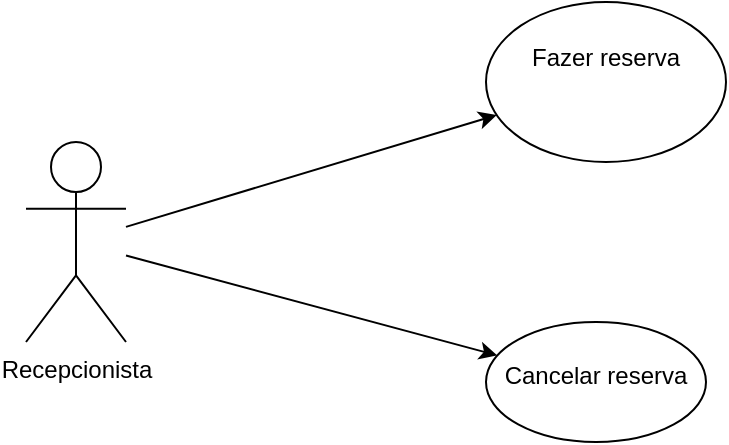 <mxfile version="26.2.4" pages="10">
  <diagram name="Página-1" id="FC9aavvjiX5Br3IhwFpN">
    <mxGraphModel dx="1050" dy="591" grid="1" gridSize="10" guides="1" tooltips="1" connect="1" arrows="1" fold="1" page="1" pageScale="1" pageWidth="827" pageHeight="1169" math="0" shadow="0">
      <root>
        <mxCell id="0" />
        <mxCell id="1" parent="0" />
        <mxCell id="ugjEcrxbOrt05uBOyvtQ-4" value="" style="rounded=0;orthogonalLoop=1;jettySize=auto;html=1;" edge="1" parent="1" source="9g_4Xjy7OieD0AWHxjd8-28" target="ugjEcrxbOrt05uBOyvtQ-3">
          <mxGeometry relative="1" as="geometry" />
        </mxCell>
        <mxCell id="ugjEcrxbOrt05uBOyvtQ-6" value="" style="rounded=0;orthogonalLoop=1;jettySize=auto;html=1;" edge="1" parent="1" source="9g_4Xjy7OieD0AWHxjd8-28" target="ugjEcrxbOrt05uBOyvtQ-5">
          <mxGeometry relative="1" as="geometry" />
        </mxCell>
        <object label="Recepcionista&lt;div&gt;&lt;br&gt;&lt;/div&gt;" Enfemeira="" id="9g_4Xjy7OieD0AWHxjd8-28">
          <mxCell style="shape=umlActor;verticalLabelPosition=bottom;verticalAlign=top;html=1;outlineConnect=0;align=center;fontFamily=Helvetica;horizontal=1;" parent="1" vertex="1">
            <mxGeometry x="130" y="140" width="50" height="100" as="geometry" />
          </mxCell>
        </object>
        <mxCell id="ugjEcrxbOrt05uBOyvtQ-3" value="&lt;div style=&quot;line-height: 240%;&quot;&gt;&lt;span style=&quot;background-color: transparent; color: light-dark(rgb(0, 0, 0), rgb(255, 255, 255)); line-height: 340%;&quot;&gt;Cancelar reserva&lt;/span&gt;&lt;/div&gt;" style="ellipse;whiteSpace=wrap;html=1;verticalAlign=top;" vertex="1" parent="1">
          <mxGeometry x="360" y="230" width="110" height="60" as="geometry" />
        </mxCell>
        <mxCell id="ugjEcrxbOrt05uBOyvtQ-5" value="&#xa;Fazer reserva&lt;div style=&quot;forced-color-adjust: none; box-shadow: none !important;&quot;&gt;&lt;br style=&quot;forced-color-adjust: none; box-shadow: none !important; color: rgb(255, 255, 255); font-family: Helvetica; font-size: 12px; font-style: normal; font-variant-ligatures: normal; font-variant-caps: normal; font-weight: 400; letter-spacing: normal; orphans: 2; text-align: center; text-indent: 0px; text-transform: none; widows: 2; word-spacing: 0px; -webkit-text-stroke-width: 0px; white-space: normal; background-color: rgb(27, 29, 30); text-decoration-thickness: initial; text-decoration-style: initial; text-decoration-color: initial;&quot;&gt;&#xa;&#xa;&lt;/div&gt;" style="ellipse;whiteSpace=wrap;html=1;verticalAlign=top;" vertex="1" parent="1">
          <mxGeometry x="360" y="70" width="120" height="80" as="geometry" />
        </mxCell>
      </root>
    </mxGraphModel>
  </diagram>
  <diagram id="NYZjblYH2i0Ly1t0iGWt" name="Página-2">
    <mxGraphModel dx="1877" dy="1726" grid="1" gridSize="10" guides="1" tooltips="1" connect="1" arrows="1" fold="1" page="1" pageScale="1" pageWidth="827" pageHeight="1169" math="0" shadow="0">
      <root>
        <mxCell id="0" />
        <mxCell id="1" parent="0" />
        <mxCell id="O85wVAxiBsVjjZAfPZGZ-12" value="" style="endArrow=none;html=1;rounded=0;entryX=0;entryY=1;entryDx=0;entryDy=0;exitX=1;exitY=0;exitDx=0;exitDy=0;" parent="1" edge="1">
          <mxGeometry width="50" height="50" relative="1" as="geometry">
            <mxPoint x="230" y="30" as="sourcePoint" />
            <mxPoint x="760" y="30.0" as="targetPoint" />
          </mxGeometry>
        </mxCell>
        <mxCell id="FHtA7DMgvbZIzpPGOTjr-55" style="rounded=0;orthogonalLoop=1;jettySize=auto;html=1;exitX=1;exitY=0.333;exitDx=0;exitDy=0;exitPerimeter=0;entryX=0;entryY=0.5;entryDx=0;entryDy=0;" edge="1" parent="1" source="FHtA7DMgvbZIzpPGOTjr-2" target="FHtA7DMgvbZIzpPGOTjr-20">
          <mxGeometry relative="1" as="geometry" />
        </mxCell>
        <mxCell id="FHtA7DMgvbZIzpPGOTjr-56" style="rounded=0;orthogonalLoop=1;jettySize=auto;html=1;exitX=1;exitY=0.333;exitDx=0;exitDy=0;exitPerimeter=0;entryX=0;entryY=0.5;entryDx=0;entryDy=0;" edge="1" parent="1" source="FHtA7DMgvbZIzpPGOTjr-2" target="FHtA7DMgvbZIzpPGOTjr-37">
          <mxGeometry relative="1" as="geometry" />
        </mxCell>
        <mxCell id="FHtA7DMgvbZIzpPGOTjr-57" style="rounded=0;orthogonalLoop=1;jettySize=auto;html=1;exitX=1;exitY=0.333;exitDx=0;exitDy=0;exitPerimeter=0;entryX=0;entryY=0.5;entryDx=0;entryDy=0;" edge="1" parent="1" source="FHtA7DMgvbZIzpPGOTjr-2" target="FHtA7DMgvbZIzpPGOTjr-41">
          <mxGeometry relative="1" as="geometry" />
        </mxCell>
        <mxCell id="FHtA7DMgvbZIzpPGOTjr-58" style="rounded=0;orthogonalLoop=1;jettySize=auto;html=1;exitX=1;exitY=0.333;exitDx=0;exitDy=0;exitPerimeter=0;entryX=0;entryY=0.5;entryDx=0;entryDy=0;" edge="1" parent="1" source="FHtA7DMgvbZIzpPGOTjr-2" target="FHtA7DMgvbZIzpPGOTjr-40">
          <mxGeometry relative="1" as="geometry" />
        </mxCell>
        <mxCell id="FHtA7DMgvbZIzpPGOTjr-2" value="Cliente&lt;div&gt;&lt;br&gt;&lt;/div&gt;" style="shape=umlActor;verticalLabelPosition=bottom;verticalAlign=top;html=1;outlineConnect=0;" vertex="1" parent="1">
          <mxGeometry x="190" y="230" width="30" height="60" as="geometry" />
        </mxCell>
        <mxCell id="FHtA7DMgvbZIzpPGOTjr-59" style="rounded=0;orthogonalLoop=1;jettySize=auto;html=1;exitX=1;exitY=0.333;exitDx=0;exitDy=0;exitPerimeter=0;entryX=0;entryY=0.5;entryDx=0;entryDy=0;" edge="1" parent="1" source="FHtA7DMgvbZIzpPGOTjr-3" target="FHtA7DMgvbZIzpPGOTjr-39">
          <mxGeometry relative="1" as="geometry" />
        </mxCell>
        <mxCell id="FHtA7DMgvbZIzpPGOTjr-60" style="rounded=0;orthogonalLoop=1;jettySize=auto;html=1;exitX=1;exitY=0.333;exitDx=0;exitDy=0;exitPerimeter=0;entryX=0;entryY=0.5;entryDx=0;entryDy=0;" edge="1" parent="1" source="FHtA7DMgvbZIzpPGOTjr-3" target="FHtA7DMgvbZIzpPGOTjr-38">
          <mxGeometry relative="1" as="geometry" />
        </mxCell>
        <mxCell id="FHtA7DMgvbZIzpPGOTjr-3" value="Técnico" style="shape=umlActor;verticalLabelPosition=bottom;verticalAlign=top;html=1;outlineConnect=0;" vertex="1" parent="1">
          <mxGeometry x="190" y="440" width="30" height="60" as="geometry" />
        </mxCell>
        <mxCell id="FHtA7DMgvbZIzpPGOTjr-61" style="rounded=0;orthogonalLoop=1;jettySize=auto;html=1;entryX=1;entryY=0.5;entryDx=0;entryDy=0;" edge="1" parent="1" target="FHtA7DMgvbZIzpPGOTjr-20">
          <mxGeometry relative="1" as="geometry">
            <mxPoint x="710" y="300" as="sourcePoint" />
          </mxGeometry>
        </mxCell>
        <mxCell id="FHtA7DMgvbZIzpPGOTjr-62" style="rounded=0;orthogonalLoop=1;jettySize=auto;html=1;entryX=1;entryY=0.5;entryDx=0;entryDy=0;" edge="1" parent="1" target="FHtA7DMgvbZIzpPGOTjr-37">
          <mxGeometry relative="1" as="geometry">
            <mxPoint x="690" y="310" as="sourcePoint" />
          </mxGeometry>
        </mxCell>
        <mxCell id="FHtA7DMgvbZIzpPGOTjr-63" style="rounded=0;orthogonalLoop=1;jettySize=auto;html=1;entryX=1;entryY=0.5;entryDx=0;entryDy=0;" edge="1" parent="1" target="FHtA7DMgvbZIzpPGOTjr-41">
          <mxGeometry relative="1" as="geometry">
            <mxPoint x="690" y="330" as="sourcePoint" />
          </mxGeometry>
        </mxCell>
        <mxCell id="FHtA7DMgvbZIzpPGOTjr-64" style="rounded=0;orthogonalLoop=1;jettySize=auto;html=1;entryX=1;entryY=0.5;entryDx=0;entryDy=0;" edge="1" parent="1" target="FHtA7DMgvbZIzpPGOTjr-40">
          <mxGeometry relative="1" as="geometry">
            <mxPoint x="690" y="350" as="sourcePoint" />
          </mxGeometry>
        </mxCell>
        <mxCell id="FHtA7DMgvbZIzpPGOTjr-65" style="rounded=0;orthogonalLoop=1;jettySize=auto;html=1;entryX=1;entryY=0.5;entryDx=0;entryDy=0;" edge="1" parent="1" target="FHtA7DMgvbZIzpPGOTjr-39">
          <mxGeometry relative="1" as="geometry">
            <mxPoint x="690" y="370" as="sourcePoint" />
          </mxGeometry>
        </mxCell>
        <mxCell id="FHtA7DMgvbZIzpPGOTjr-66" style="rounded=0;orthogonalLoop=1;jettySize=auto;html=1;entryX=1;entryY=0.5;entryDx=0;entryDy=0;" edge="1" parent="1" target="FHtA7DMgvbZIzpPGOTjr-38">
          <mxGeometry relative="1" as="geometry">
            <mxPoint x="700" y="390" as="sourcePoint" />
          </mxGeometry>
        </mxCell>
        <mxCell id="FHtA7DMgvbZIzpPGOTjr-10" value="Banco&lt;div&gt;&lt;br&gt;&lt;/div&gt;" style="shape=umlActor;verticalLabelPosition=bottom;verticalAlign=top;html=1;outlineConnect=0;" vertex="1" parent="1">
          <mxGeometry x="710" y="320" width="30" height="60" as="geometry" />
        </mxCell>
        <mxCell id="FHtA7DMgvbZIzpPGOTjr-11" value="" style="endArrow=none;html=1;rounded=0;" edge="1" parent="1">
          <mxGeometry width="50" height="50" relative="1" as="geometry">
            <mxPoint x="320" y="540" as="sourcePoint" />
            <mxPoint x="320" y="80" as="targetPoint" />
          </mxGeometry>
        </mxCell>
        <mxCell id="FHtA7DMgvbZIzpPGOTjr-12" value="" style="endArrow=none;html=1;rounded=0;" edge="1" parent="1">
          <mxGeometry width="50" height="50" relative="1" as="geometry">
            <mxPoint x="640" y="540" as="sourcePoint" />
            <mxPoint x="640" y="80" as="targetPoint" />
          </mxGeometry>
        </mxCell>
        <mxCell id="FHtA7DMgvbZIzpPGOTjr-13" value="" style="endArrow=none;html=1;rounded=0;" edge="1" parent="1">
          <mxGeometry width="50" height="50" relative="1" as="geometry">
            <mxPoint x="640" y="80" as="sourcePoint" />
            <mxPoint x="320" y="80" as="targetPoint" />
          </mxGeometry>
        </mxCell>
        <mxCell id="FHtA7DMgvbZIzpPGOTjr-14" value="" style="endArrow=none;html=1;rounded=0;" edge="1" parent="1">
          <mxGeometry width="50" height="50" relative="1" as="geometry">
            <mxPoint x="640" y="540" as="sourcePoint" />
            <mxPoint x="320" y="540" as="targetPoint" />
          </mxGeometry>
        </mxCell>
        <mxCell id="FHtA7DMgvbZIzpPGOTjr-15" value="Sistema de caixa Eletrônico" style="text;html=1;align=center;verticalAlign=middle;whiteSpace=wrap;rounded=0;" vertex="1" parent="1">
          <mxGeometry x="370" y="90" width="200" height="30" as="geometry" />
        </mxCell>
        <mxCell id="FHtA7DMgvbZIzpPGOTjr-20" value="&lt;div style=&quot;line-height: 240%;&quot;&gt;Checar saldo&lt;div&gt;&lt;/div&gt;&lt;/div&gt;" style="ellipse;whiteSpace=wrap;html=1;verticalAlign=middle;align=center;" vertex="1" parent="1">
          <mxGeometry x="420" y="150" width="96" height="40" as="geometry" />
        </mxCell>
        <mxCell id="FHtA7DMgvbZIzpPGOTjr-27" value="" style="ellipse;whiteSpace=wrap;html=1;verticalAlign=top;" vertex="1" parent="1">
          <mxGeometry x="-40" y="-50" width="87.5" height="50" as="geometry" />
        </mxCell>
        <mxCell id="FHtA7DMgvbZIzpPGOTjr-37" value="&lt;div style=&quot;line-height: 240%;&quot;&gt;Depositar&lt;div&gt;&lt;/div&gt;&lt;/div&gt;" style="ellipse;whiteSpace=wrap;html=1;verticalAlign=middle;align=center;" vertex="1" parent="1">
          <mxGeometry x="420" y="210" width="96" height="40" as="geometry" />
        </mxCell>
        <mxCell id="FHtA7DMgvbZIzpPGOTjr-38" value="&lt;div style=&quot;line-height: 240%;&quot;&gt;Reparo&lt;div&gt;&lt;/div&gt;&lt;/div&gt;" style="ellipse;whiteSpace=wrap;html=1;verticalAlign=middle;align=center;" vertex="1" parent="1">
          <mxGeometry x="422" y="470" width="96" height="40" as="geometry" />
        </mxCell>
        <mxCell id="FHtA7DMgvbZIzpPGOTjr-39" value="&lt;div style=&quot;line-height: 240%;&quot;&gt;Manutenção&lt;div&gt;&lt;/div&gt;&lt;/div&gt;" style="ellipse;whiteSpace=wrap;html=1;verticalAlign=middle;align=center;" vertex="1" parent="1">
          <mxGeometry x="422" y="410" width="96" height="40" as="geometry" />
        </mxCell>
        <mxCell id="FHtA7DMgvbZIzpPGOTjr-40" value="&lt;div style=&quot;line-height: 240%;&quot;&gt;Transferir&lt;div&gt;&lt;/div&gt;&lt;/div&gt;" style="ellipse;whiteSpace=wrap;html=1;verticalAlign=middle;align=center;" vertex="1" parent="1">
          <mxGeometry x="422" y="330" width="96" height="40" as="geometry" />
        </mxCell>
        <mxCell id="FHtA7DMgvbZIzpPGOTjr-41" value="&lt;div style=&quot;line-height: 240%;&quot;&gt;Sacar&lt;div&gt;&lt;/div&gt;&lt;/div&gt;" style="ellipse;whiteSpace=wrap;html=1;verticalAlign=middle;align=center;" vertex="1" parent="1">
          <mxGeometry x="420" y="270" width="96" height="40" as="geometry" />
        </mxCell>
      </root>
    </mxGraphModel>
  </diagram>
  <diagram id="M7m9DHYx0pOxq-YH2T-d" name="Página-3">
    <mxGraphModel dx="1050" dy="1726" grid="1" gridSize="10" guides="1" tooltips="1" connect="1" arrows="1" fold="1" page="1" pageScale="1" pageWidth="827" pageHeight="1169" math="0" shadow="0">
      <root>
        <mxCell id="0" />
        <mxCell id="1" parent="0" />
        <mxCell id="TjId-6zyyng9p9k0LfIp-7" value="" style="rounded=1;whiteSpace=wrap;html=1;rotation=-90;" parent="1" vertex="1">
          <mxGeometry x="71.26" y="15" width="672.5" height="240" as="geometry" />
        </mxCell>
        <mxCell id="TjId-6zyyng9p9k0LfIp-6" value="" style="shape=process;whiteSpace=wrap;html=1;backgroundOutline=1;" parent="1" vertex="1">
          <mxGeometry x="340" y="-10" height="480" as="geometry" />
        </mxCell>
        <mxCell id="TjId-6zyyng9p9k0LfIp-1" style="rounded=0;orthogonalLoop=1;jettySize=auto;html=1;exitX=1;exitY=0.333;exitDx=0;exitDy=0;exitPerimeter=0;entryX=0;entryY=0.5;entryDx=0;entryDy=0;" parent="1" source="jJfzIsjDOS3QYkp7RO0Y-1" target="jJfzIsjDOS3QYkp7RO0Y-6" edge="1">
          <mxGeometry relative="1" as="geometry" />
        </mxCell>
        <mxCell id="TjId-6zyyng9p9k0LfIp-2" style="rounded=0;orthogonalLoop=1;jettySize=auto;html=1;exitX=1;exitY=0.333;exitDx=0;exitDy=0;exitPerimeter=0;entryX=0;entryY=0.5;entryDx=0;entryDy=0;" parent="1" source="jJfzIsjDOS3QYkp7RO0Y-1" target="jJfzIsjDOS3QYkp7RO0Y-8" edge="1">
          <mxGeometry relative="1" as="geometry" />
        </mxCell>
        <mxCell id="TjId-6zyyng9p9k0LfIp-3" style="rounded=0;orthogonalLoop=1;jettySize=auto;html=1;exitX=1;exitY=0.333;exitDx=0;exitDy=0;exitPerimeter=0;entryX=0;entryY=0.5;entryDx=0;entryDy=0;" parent="1" source="jJfzIsjDOS3QYkp7RO0Y-1" target="jJfzIsjDOS3QYkp7RO0Y-10" edge="1">
          <mxGeometry relative="1" as="geometry" />
        </mxCell>
        <mxCell id="jJfzIsjDOS3QYkp7RO0Y-1" value="Cliente" style="shape=umlActor;verticalLabelPosition=bottom;verticalAlign=top;html=1;outlineConnect=0;fontColor=light-dark(#000000,#FFFF33);" parent="1" vertex="1">
          <mxGeometry x="160" y="120" width="30" height="60" as="geometry" />
        </mxCell>
        <mxCell id="Fl1rA1SWg9BzIAngzlAs-2" value="" style="rounded=0;orthogonalLoop=1;jettySize=auto;html=1;exitX=0;exitY=0.333;exitDx=0;exitDy=0;exitPerimeter=0;" parent="1" source="jJfzIsjDOS3QYkp7RO0Y-4" target="Fl1rA1SWg9BzIAngzlAs-1" edge="1">
          <mxGeometry relative="1" as="geometry">
            <mxPoint x="690" y="140" as="sourcePoint" />
          </mxGeometry>
        </mxCell>
        <mxCell id="Fl1rA1SWg9BzIAngzlAs-4" value="" style="rounded=0;orthogonalLoop=1;jettySize=auto;html=1;exitX=0;exitY=0.333;exitDx=0;exitDy=0;exitPerimeter=0;" parent="1" source="jJfzIsjDOS3QYkp7RO0Y-4" target="Fl1rA1SWg9BzIAngzlAs-3" edge="1">
          <mxGeometry relative="1" as="geometry">
            <mxPoint x="690" y="110" as="sourcePoint" />
          </mxGeometry>
        </mxCell>
        <mxCell id="TjId-6zyyng9p9k0LfIp-16" value="" style="rounded=0;orthogonalLoop=1;jettySize=auto;html=1;exitX=0;exitY=0.333;exitDx=0;exitDy=0;exitPerimeter=0;" parent="1" source="jJfzIsjDOS3QYkp7RO0Y-4" target="TjId-6zyyng9p9k0LfIp-15" edge="1">
          <mxGeometry relative="1" as="geometry" />
        </mxCell>
        <mxCell id="jJfzIsjDOS3QYkp7RO0Y-4" value="Recepcionista" style="shape=umlActor;verticalLabelPosition=bottom;verticalAlign=top;html=1;outlineConnect=0;shadow=1;fontColor=light-dark(#000000,#FF0000);" parent="1" vertex="1">
          <mxGeometry x="640" y="120" width="30" height="60" as="geometry" />
        </mxCell>
        <mxCell id="jJfzIsjDOS3QYkp7RO0Y-6" value="Realizar Reserva" style="ellipse;whiteSpace=wrap;html=1;verticalAlign=top;" parent="1" vertex="1">
          <mxGeometry x="363.76" y="-90" width="80" height="50" as="geometry" />
        </mxCell>
        <mxCell id="TjId-6zyyng9p9k0LfIp-30" style="edgeStyle=orthogonalEdgeStyle;rounded=0;orthogonalLoop=1;jettySize=auto;html=1;exitX=0.5;exitY=0;exitDx=0;exitDy=0;entryX=0.5;entryY=1;entryDx=0;entryDy=0;" parent="1" source="jJfzIsjDOS3QYkp7RO0Y-8" target="jJfzIsjDOS3QYkp7RO0Y-6" edge="1">
          <mxGeometry relative="1" as="geometry" />
        </mxCell>
        <mxCell id="TjId-6zyyng9p9k0LfIp-31" style="edgeStyle=orthogonalEdgeStyle;rounded=0;orthogonalLoop=1;jettySize=auto;html=1;exitX=0.5;exitY=1;exitDx=0;exitDy=0;entryX=0.5;entryY=0;entryDx=0;entryDy=0;" parent="1" source="jJfzIsjDOS3QYkp7RO0Y-8" target="jJfzIsjDOS3QYkp7RO0Y-10" edge="1">
          <mxGeometry relative="1" as="geometry" />
        </mxCell>
        <mxCell id="jJfzIsjDOS3QYkp7RO0Y-8" value="Consultar Reserva" style="ellipse;whiteSpace=wrap;html=1;verticalAlign=top;" parent="1" vertex="1">
          <mxGeometry x="366.25" y="-20" width="80" height="50" as="geometry" />
        </mxCell>
        <mxCell id="jJfzIsjDOS3QYkp7RO0Y-10" value="Cancelar Reserva" style="ellipse;whiteSpace=wrap;html=1;verticalAlign=top;" parent="1" vertex="1">
          <mxGeometry x="366.25" y="50" width="80" height="50" as="geometry" />
        </mxCell>
        <mxCell id="Fl1rA1SWg9BzIAngzlAs-1" value="&lt;font style=&quot;font-size: 10px;&quot;&gt;Gerenciar formas de pagamento&lt;/font&gt;" style="ellipse;whiteSpace=wrap;html=1;verticalAlign=top;shadow=1;fontColor=light-dark(#000000,#FFFFFF);" parent="1" vertex="1">
          <mxGeometry x="352.51" y="280" width="110" height="50" as="geometry" />
        </mxCell>
        <mxCell id="TjId-6zyyng9p9k0LfIp-32" style="edgeStyle=orthogonalEdgeStyle;rounded=0;orthogonalLoop=1;jettySize=auto;html=1;exitX=0.5;exitY=1;exitDx=0;exitDy=0;entryX=0.5;entryY=0;entryDx=0;entryDy=0;" parent="1" source="Fl1rA1SWg9BzIAngzlAs-3" target="Fl1rA1SWg9BzIAngzlAs-1" edge="1">
          <mxGeometry relative="1" as="geometry" />
        </mxCell>
        <mxCell id="TjId-6zyyng9p9k0LfIp-33" style="edgeStyle=orthogonalEdgeStyle;rounded=0;orthogonalLoop=1;jettySize=auto;html=1;exitX=0.5;exitY=0;exitDx=0;exitDy=0;entryX=0.5;entryY=1;entryDx=0;entryDy=0;" parent="1" source="Fl1rA1SWg9BzIAngzlAs-3" target="TjId-6zyyng9p9k0LfIp-15" edge="1">
          <mxGeometry relative="1" as="geometry" />
        </mxCell>
        <mxCell id="Fl1rA1SWg9BzIAngzlAs-3" value="Gerenciar Reserva" style="ellipse;whiteSpace=wrap;html=1;verticalAlign=top;shadow=1;" parent="1" vertex="1">
          <mxGeometry x="363.76" y="205" width="87.5" height="50" as="geometry" />
        </mxCell>
        <mxCell id="TjId-6zyyng9p9k0LfIp-9" value="" style="rounded=0;whiteSpace=wrap;html=1;" parent="1" vertex="1">
          <mxGeometry x="304.7" y="-160" width="203.12" height="40" as="geometry" />
        </mxCell>
        <mxCell id="TjId-6zyyng9p9k0LfIp-10" value="" style="ellipse;whiteSpace=wrap;html=1;aspect=fixed;" parent="1" vertex="1">
          <mxGeometry x="392.5" y="-150" width="20" height="20" as="geometry" />
        </mxCell>
        <mxCell id="TjId-6zyyng9p9k0LfIp-11" value="" style="ellipse;whiteSpace=wrap;html=1;aspect=fixed;" parent="1" vertex="1">
          <mxGeometry x="399" y="430" width="30" height="30" as="geometry" />
        </mxCell>
        <mxCell id="TjId-6zyyng9p9k0LfIp-12" value="" style="endArrow=none;html=1;rounded=0;entryX=0.083;entryY=0.99;entryDx=0;entryDy=0;entryPerimeter=0;exitX=0.08;exitY=0.007;exitDx=0;exitDy=0;exitPerimeter=0;" parent="1" source="TjId-6zyyng9p9k0LfIp-7" target="TjId-6zyyng9p9k0LfIp-7" edge="1">
          <mxGeometry width="50" height="50" relative="1" as="geometry">
            <mxPoint x="290" y="456" as="sourcePoint" />
            <mxPoint x="440" y="200" as="targetPoint" />
          </mxGeometry>
        </mxCell>
        <mxCell id="TjId-6zyyng9p9k0LfIp-14" style="edgeStyle=orthogonalEdgeStyle;rounded=0;orthogonalLoop=1;jettySize=auto;html=1;exitX=0.5;exitY=1;exitDx=0;exitDy=0;" parent="1" source="TjId-6zyyng9p9k0LfIp-11" target="TjId-6zyyng9p9k0LfIp-11" edge="1">
          <mxGeometry relative="1" as="geometry" />
        </mxCell>
        <mxCell id="TjId-6zyyng9p9k0LfIp-15" value="Suporte ao Cliente" style="ellipse;whiteSpace=wrap;html=1;verticalAlign=top;shadow=1;" parent="1" vertex="1">
          <mxGeometry x="363.13" y="125" width="86.25" height="50" as="geometry" />
        </mxCell>
      </root>
    </mxGraphModel>
  </diagram>
  <diagram id="E_Ua3_URXmxlnbWSl4qw" name="Página-4">
    <mxGraphModel dx="840" dy="446" grid="1" gridSize="10" guides="1" tooltips="1" connect="1" arrows="1" fold="1" page="1" pageScale="1" pageWidth="827" pageHeight="1169" math="0" shadow="0">
      <root>
        <mxCell id="0" />
        <mxCell id="1" parent="0" />
        <mxCell id="ODdYDo5Lhi-ce_HV7VlH-11" value="" style="rounded=1;whiteSpace=wrap;html=1;strokeColor=default;align=center;verticalAlign=top;fontFamily=Helvetica;fontSize=12;fontColor=default;fillColor=default;rotation=90;" vertex="1" parent="1">
          <mxGeometry x="352.5" y="177.5" width="230" height="135" as="geometry" />
        </mxCell>
        <mxCell id="ODdYDo5Lhi-ce_HV7VlH-12" value="" style="endArrow=none;html=1;rounded=0;fontFamily=Helvetica;fontSize=12;fontColor=default;entryX=0;entryY=0.5;entryDx=0;entryDy=0;" edge="1" parent="1" target="ODdYDo5Lhi-ce_HV7VlH-11">
          <mxGeometry width="50" height="50" relative="1" as="geometry">
            <mxPoint x="400" y="210" as="sourcePoint" />
            <mxPoint x="450" y="160" as="targetPoint" />
            <Array as="points">
              <mxPoint x="468" y="210" />
            </Array>
          </mxGeometry>
        </mxCell>
        <mxCell id="ODdYDo5Lhi-ce_HV7VlH-13" value="" style="ellipse;whiteSpace=wrap;html=1;aspect=fixed;strokeColor=default;align=center;verticalAlign=top;fontFamily=Helvetica;fontSize=12;fontColor=default;fillColor=default;" vertex="1" parent="1">
          <mxGeometry x="410" y="147.5" width="20" height="20" as="geometry" />
        </mxCell>
        <mxCell id="ODdYDo5Lhi-ce_HV7VlH-14" value="" style="ellipse;whiteSpace=wrap;html=1;aspect=fixed;strokeColor=default;align=center;verticalAlign=top;fontFamily=Helvetica;fontSize=12;fontColor=default;fillColor=default;" vertex="1" parent="1">
          <mxGeometry x="440" y="157.5" width="20" height="20" as="geometry" />
        </mxCell>
        <mxCell id="ODdYDo5Lhi-ce_HV7VlH-15" value="" style="ellipse;whiteSpace=wrap;html=1;aspect=fixed;strokeColor=default;align=center;verticalAlign=top;fontFamily=Helvetica;fontSize=12;fontColor=default;fillColor=default;" vertex="1" parent="1">
          <mxGeometry x="410" y="177.5" width="20" height="20" as="geometry" />
        </mxCell>
      </root>
    </mxGraphModel>
  </diagram>
  <diagram id="KT1Yb795h2Z2pSvjFmcx" name="Página-5">
    <mxGraphModel dx="1050" dy="557" grid="1" gridSize="10" guides="1" tooltips="1" connect="1" arrows="1" fold="1" page="1" pageScale="1" pageWidth="827" pageHeight="1169" math="0" shadow="0">
      <root>
        <mxCell id="0" />
        <mxCell id="1" parent="0" />
        <mxCell id="Ls44D3yEsGj7LctVoTZd-3" style="edgeStyle=orthogonalEdgeStyle;rounded=0;orthogonalLoop=1;jettySize=auto;html=1;exitX=1;exitY=1;exitDx=0;exitDy=0;exitPerimeter=0;entryX=0;entryY=0.5;entryDx=0;entryDy=0;" edge="1" parent="1" source="Ls44D3yEsGj7LctVoTZd-1" target="Ls44D3yEsGj7LctVoTZd-2">
          <mxGeometry relative="1" as="geometry">
            <Array as="points">
              <mxPoint x="170" y="80" />
              <mxPoint x="345" y="80" />
              <mxPoint x="345" y="70" />
            </Array>
          </mxGeometry>
        </mxCell>
        <mxCell id="Ls44D3yEsGj7LctVoTZd-6" style="edgeStyle=orthogonalEdgeStyle;rounded=0;orthogonalLoop=1;jettySize=auto;html=1;exitX=1;exitY=1;exitDx=0;exitDy=0;exitPerimeter=0;entryX=0;entryY=0.5;entryDx=0;entryDy=0;" edge="1" parent="1" source="Ls44D3yEsGj7LctVoTZd-1" target="Ls44D3yEsGj7LctVoTZd-5">
          <mxGeometry relative="1" as="geometry" />
        </mxCell>
        <mxCell id="Ls44D3yEsGj7LctVoTZd-1" value="usuário" style="shape=umlActor;verticalLabelPosition=bottom;verticalAlign=top;html=1;outlineConnect=0;" vertex="1" parent="1">
          <mxGeometry x="110" y="60" width="60" height="110" as="geometry" />
        </mxCell>
        <mxCell id="Ls44D3yEsGj7LctVoTZd-2" value="Criar Conta" style="ellipse;whiteSpace=wrap;html=1;" vertex="1" parent="1">
          <mxGeometry x="520" y="30" width="120" height="80" as="geometry" />
        </mxCell>
        <mxCell id="Ls44D3yEsGj7LctVoTZd-4" value="&lt;p style=&quot;margin:0px;margin-top:4px;text-align:center;&quot;&gt;&lt;b&gt;Usuário&lt;/b&gt;&lt;/p&gt;&lt;hr size=&quot;1&quot; style=&quot;border-style:solid;&quot;&gt;&lt;p style=&quot;margin:0px;margin-left:4px;&quot;&gt;+ Cpf Sting&lt;/p&gt;&lt;p style=&quot;margin:0px;margin-left:4px;&quot;&gt;+ Nome Sting&lt;/p&gt;&lt;p style=&quot;margin:0px;margin-left:4px;&quot;&gt;+ data_nex: Sting&lt;/p&gt;&lt;p style=&quot;margin:0px;margin-left:4px;&quot;&gt;&lt;br&gt;&lt;/p&gt;&lt;hr size=&quot;1&quot; style=&quot;border-style:solid;&quot;&gt;&lt;p style=&quot;margin:0px;margin-left:4px;&quot;&gt;+ Criar_Conta) type&lt;/p&gt;&lt;p style=&quot;margin:0px;margin-left:4px;&quot;&gt;+&amp;nbsp;&lt;/p&gt;" style="verticalAlign=top;align=left;overflow=fill;html=1;whiteSpace=wrap;" vertex="1" parent="1">
          <mxGeometry x="90" y="370" width="160" height="130" as="geometry" />
        </mxCell>
        <mxCell id="Ls44D3yEsGj7LctVoTZd-5" value="Criar Conta]" style="ellipse;whiteSpace=wrap;html=1;" vertex="1" parent="1">
          <mxGeometry x="520" y="230" width="120" height="80" as="geometry" />
        </mxCell>
        <mxCell id="Ls44D3yEsGj7LctVoTZd-11" value="&lt;p style=&quot;margin:0px;margin-top:4px;text-align:center;&quot;&gt;&lt;b&gt;Class&lt;/b&gt;&lt;/p&gt;&lt;hr size=&quot;1&quot; style=&quot;border-style:solid;&quot;&gt;&lt;div style=&quot;height:2px;&quot;&gt;&lt;/div&gt;&lt;div style=&quot;height:2px;&quot;&gt;&lt;br&gt;&lt;/div&gt;&lt;div style=&quot;height:2px;&quot;&gt;&lt;br&gt;&lt;/div&gt;&lt;div style=&quot;height:2px;&quot;&gt;&lt;br&gt;&lt;/div&gt;&lt;div style=&quot;height:2px;&quot;&gt;&lt;br&gt;&lt;/div&gt;&lt;div style=&quot;height:2px;&quot;&gt;&lt;br&gt;&lt;/div&gt;&lt;div style=&quot;height:2px;&quot;&gt;&lt;br&gt;&lt;/div&gt;&lt;div style=&quot;height:2px;&quot;&gt;&lt;br&gt;&lt;/div&gt;&lt;div style=&quot;height:2px;&quot;&gt;&lt;br&gt;&lt;/div&gt;&lt;div style=&quot;height:2px;&quot;&gt;&lt;br&gt;&lt;/div&gt;&lt;div style=&quot;height:2px;&quot;&gt;&lt;br&gt;&lt;/div&gt;&lt;div style=&quot;height:2px;&quot;&gt;&lt;br&gt;&lt;/div&gt;&lt;div style=&quot;height:2px;&quot;&gt;&lt;br&gt;&lt;/div&gt;&lt;div style=&quot;height:2px;&quot;&gt;&lt;br&gt;&lt;/div&gt;&lt;div style=&quot;height:2px;&quot;&gt;&lt;br&gt;&lt;/div&gt;&lt;div style=&quot;height:2px;&quot;&gt;&lt;br&gt;&lt;/div&gt;&lt;div style=&quot;height:2px;&quot;&gt;&lt;br&gt;&lt;/div&gt;&lt;div style=&quot;height:2px;&quot;&gt;&lt;br&gt;&lt;/div&gt;&lt;div style=&quot;height:2px;&quot;&gt;&lt;br&gt;&lt;/div&gt;&lt;div style=&quot;height:2px;&quot;&gt;&lt;br&gt;&lt;/div&gt;&lt;div style=&quot;height:2px;&quot;&gt;&lt;br&gt;&lt;/div&gt;&lt;div style=&quot;height:2px;&quot;&gt;&lt;br&gt;&lt;/div&gt;&lt;div style=&quot;height:2px;&quot;&gt;&lt;br&gt;&lt;/div&gt;&lt;div style=&quot;height:2px;&quot;&gt;&lt;br&gt;&lt;/div&gt;&lt;div style=&quot;height:2px;&quot;&gt;&lt;br&gt;&lt;/div&gt;" style="verticalAlign=top;align=left;overflow=fill;html=1;whiteSpace=wrap;" vertex="1" parent="1">
          <mxGeometry x="320" y="370" width="146" height="130" as="geometry" />
        </mxCell>
        <mxCell id="Ls44D3yEsGj7LctVoTZd-13" value="" style="endArrow=none;html=1;rounded=0;exitX=0;exitY=0.5;exitDx=0;exitDy=0;entryX=1;entryY=0.5;entryDx=0;entryDy=0;" edge="1" parent="1" source="Ls44D3yEsGj7LctVoTZd-11" target="Ls44D3yEsGj7LctVoTZd-11">
          <mxGeometry width="50" height="50" relative="1" as="geometry">
            <mxPoint x="390" y="420" as="sourcePoint" />
            <mxPoint x="440" y="370" as="targetPoint" />
          </mxGeometry>
        </mxCell>
        <mxCell id="Ls44D3yEsGj7LctVoTZd-14" value="" style="endArrow=none;html=1;rounded=0;exitX=0;exitY=0.75;exitDx=0;exitDy=0;entryX=1;entryY=0.75;entryDx=0;entryDy=0;" edge="1" parent="1" source="Ls44D3yEsGj7LctVoTZd-11" target="Ls44D3yEsGj7LctVoTZd-11">
          <mxGeometry width="50" height="50" relative="1" as="geometry">
            <mxPoint x="340" y="470" as="sourcePoint" />
            <mxPoint x="480" y="470" as="targetPoint" />
          </mxGeometry>
        </mxCell>
      </root>
    </mxGraphModel>
  </diagram>
  <diagram id="Ij7p-dStAF0SxDEehX7u" name="Página-6">
    <mxGraphModel dx="1050" dy="557" grid="1" gridSize="10" guides="1" tooltips="1" connect="1" arrows="1" fold="1" page="1" pageScale="1" pageWidth="827" pageHeight="1169" math="0" shadow="0">
      <root>
        <mxCell id="0" />
        <mxCell id="1" parent="0" />
        <mxCell id="PDMhu_YMLEH2_dESMULs-41" style="rounded=0;orthogonalLoop=1;jettySize=auto;html=1;entryX=0;entryY=0.5;entryDx=0;entryDy=0;" edge="1" parent="1" source="PDMhu_YMLEH2_dESMULs-1" target="PDMhu_YMLEH2_dESMULs-37">
          <mxGeometry relative="1" as="geometry" />
        </mxCell>
        <mxCell id="PDMhu_YMLEH2_dESMULs-43" style="rounded=0;orthogonalLoop=1;jettySize=auto;html=1;entryX=0;entryY=0.5;entryDx=0;entryDy=0;" edge="1" parent="1" source="PDMhu_YMLEH2_dESMULs-1" target="PDMhu_YMLEH2_dESMULs-39">
          <mxGeometry relative="1" as="geometry">
            <mxPoint x="290" y="330" as="sourcePoint" />
          </mxGeometry>
        </mxCell>
        <mxCell id="PDMhu_YMLEH2_dESMULs-44" style="rounded=0;orthogonalLoop=1;jettySize=auto;html=1;entryX=0;entryY=0.5;entryDx=0;entryDy=0;" edge="1" parent="1" source="PDMhu_YMLEH2_dESMULs-1" target="PDMhu_YMLEH2_dESMULs-40">
          <mxGeometry relative="1" as="geometry" />
        </mxCell>
        <mxCell id="PDMhu_YMLEH2_dESMULs-1" value="Professor" style="shape=umlActor;verticalLabelPosition=bottom;verticalAlign=top;html=1;outlineConnect=0;" vertex="1" parent="1">
          <mxGeometry x="250" y="310" width="30" height="40" as="geometry" />
        </mxCell>
        <mxCell id="PDMhu_YMLEH2_dESMULs-24" value="" style="edgeStyle=orthogonalEdgeStyle;rounded=0;orthogonalLoop=1;jettySize=auto;html=1;" edge="1" parent="1" source="PDMhu_YMLEH2_dESMULs-2" target="PDMhu_YMLEH2_dESMULs-23">
          <mxGeometry relative="1" as="geometry" />
        </mxCell>
        <mxCell id="PDMhu_YMLEH2_dESMULs-2" value="Aluno" style="shape=umlActor;verticalLabelPosition=bottom;verticalAlign=top;html=1;outlineConnect=0;" vertex="1" parent="1">
          <mxGeometry x="140" y="425" width="30" height="40" as="geometry" />
        </mxCell>
        <mxCell id="PDMhu_YMLEH2_dESMULs-11" value="" style="rounded=0;orthogonalLoop=1;jettySize=auto;html=1;entryX=0;entryY=0.5;entryDx=0;entryDy=0;" edge="1" parent="1" source="PDMhu_YMLEH2_dESMULs-3" target="PDMhu_YMLEH2_dESMULs-10">
          <mxGeometry relative="1" as="geometry" />
        </mxCell>
        <mxCell id="PDMhu_YMLEH2_dESMULs-13" value="" style="rounded=0;orthogonalLoop=1;jettySize=auto;html=1;entryX=0;entryY=0.5;entryDx=0;entryDy=0;" edge="1" parent="1" source="PDMhu_YMLEH2_dESMULs-3" target="PDMhu_YMLEH2_dESMULs-12">
          <mxGeometry relative="1" as="geometry" />
        </mxCell>
        <mxCell id="PDMhu_YMLEH2_dESMULs-16" value="" style="rounded=0;orthogonalLoop=1;jettySize=auto;html=1;entryX=0;entryY=0.5;entryDx=0;entryDy=0;" edge="1" parent="1" source="PDMhu_YMLEH2_dESMULs-3" target="PDMhu_YMLEH2_dESMULs-15">
          <mxGeometry relative="1" as="geometry" />
        </mxCell>
        <mxCell id="PDMhu_YMLEH2_dESMULs-3" value="Usuário" style="shape=umlActor;verticalLabelPosition=bottom;verticalAlign=top;html=1;outlineConnect=0;" vertex="1" parent="1">
          <mxGeometry x="200" y="150" width="30" height="40" as="geometry" />
        </mxCell>
        <mxCell id="PDMhu_YMLEH2_dESMULs-6" value="" style="endArrow=none;html=1;rounded=0;exitX=0.5;exitY=0;exitDx=0;exitDy=0;exitPerimeter=0;entryX=0.5;entryY=0;entryDx=0;entryDy=0;entryPerimeter=0;" edge="1" parent="1" source="PDMhu_YMLEH2_dESMULs-2" target="PDMhu_YMLEH2_dESMULs-1">
          <mxGeometry width="50" height="50" relative="1" as="geometry">
            <mxPoint x="155" y="360" as="sourcePoint" />
            <mxPoint x="265" y="245" as="targetPoint" />
            <Array as="points">
              <mxPoint x="155" y="245" />
              <mxPoint x="265" y="245" />
            </Array>
          </mxGeometry>
        </mxCell>
        <mxCell id="PDMhu_YMLEH2_dESMULs-8" value="" style="endArrow=classic;html=1;rounded=0;" edge="1" parent="1">
          <mxGeometry width="50" height="50" relative="1" as="geometry">
            <mxPoint x="215" y="240" as="sourcePoint" />
            <mxPoint x="215" y="210" as="targetPoint" />
          </mxGeometry>
        </mxCell>
        <mxCell id="PDMhu_YMLEH2_dESMULs-10" value="Efetuar login" style="ellipse;whiteSpace=wrap;html=1;verticalAlign=top;" vertex="1" parent="1">
          <mxGeometry x="426.5" y="60" width="120" height="40" as="geometry" />
        </mxCell>
        <mxCell id="PDMhu_YMLEH2_dESMULs-12" value="Realizar Cadrasto" style="ellipse;whiteSpace=wrap;html=1;verticalAlign=top;" vertex="1" parent="1">
          <mxGeometry x="414" y="115" width="140" height="35" as="geometry" />
        </mxCell>
        <mxCell id="PDMhu_YMLEH2_dESMULs-15" value="Visualizar perfil" style="ellipse;whiteSpace=wrap;html=1;verticalAlign=top;" vertex="1" parent="1">
          <mxGeometry x="426.5" y="175" width="120" height="40" as="geometry" />
        </mxCell>
        <mxCell id="PDMhu_YMLEH2_dESMULs-18" value="extend" style="endArrow=block;endSize=16;endFill=0;html=1;rounded=0;exitX=1;exitY=0.5;exitDx=0;exitDy=0;entryX=0;entryY=0.5;entryDx=0;entryDy=0;dashed=1;" edge="1" parent="1" source="PDMhu_YMLEH2_dESMULs-15" target="PDMhu_YMLEH2_dESMULs-19">
          <mxGeometry x="0.001" y="15" width="160" relative="1" as="geometry">
            <mxPoint x="510" y="230" as="sourcePoint" />
            <mxPoint x="650" y="234.5" as="targetPoint" />
            <mxPoint as="offset" />
          </mxGeometry>
        </mxCell>
        <mxCell id="PDMhu_YMLEH2_dESMULs-19" value="Alterar dados" style="ellipse;whiteSpace=wrap;html=1;" vertex="1" parent="1">
          <mxGeometry x="670" y="170" width="100" height="50" as="geometry" />
        </mxCell>
        <mxCell id="PDMhu_YMLEH2_dESMULs-23" value="Resolver tarefas" style="ellipse;whiteSpace=wrap;html=1;verticalAlign=top;" vertex="1" parent="1">
          <mxGeometry x="400" y="430" width="120" height="30" as="geometry" />
        </mxCell>
        <mxCell id="PDMhu_YMLEH2_dESMULs-25" value="Salvar desempenho" style="ellipse;whiteSpace=wrap;html=1;verticalAlign=top;" vertex="1" parent="1">
          <mxGeometry x="760" y="350" width="120" height="30" as="geometry" />
        </mxCell>
        <mxCell id="PDMhu_YMLEH2_dESMULs-27" value="Responder perguntas" style="ellipse;whiteSpace=wrap;html=1;verticalAlign=top;" vertex="1" parent="1">
          <mxGeometry x="760" y="510" width="120" height="30" as="geometry" />
        </mxCell>
        <mxCell id="PDMhu_YMLEH2_dESMULs-29" value="Visualizar Perguntas" style="ellipse;whiteSpace=wrap;html=1;verticalAlign=top;" vertex="1" parent="1">
          <mxGeometry x="760" y="435" width="120" height="30" as="geometry" />
        </mxCell>
        <mxCell id="PDMhu_YMLEH2_dESMULs-33" value="includ" style="html=1;verticalAlign=bottom;endArrow=open;dashed=1;endSize=8;curved=0;rounded=0;entryX=1;entryY=0.5;entryDx=0;entryDy=0;exitX=0;exitY=0.5;exitDx=0;exitDy=0;" edge="1" parent="1" source="PDMhu_YMLEH2_dESMULs-29" target="PDMhu_YMLEH2_dESMULs-23">
          <mxGeometry relative="1" as="geometry">
            <mxPoint x="760" y="369.5" as="sourcePoint" />
            <mxPoint x="680" y="369.5" as="targetPoint" />
          </mxGeometry>
        </mxCell>
        <mxCell id="PDMhu_YMLEH2_dESMULs-34" value="extend" style="html=1;verticalAlign=bottom;endArrow=open;dashed=1;endSize=8;curved=0;rounded=0;entryX=0;entryY=0.5;entryDx=0;entryDy=0;exitX=1;exitY=0;exitDx=0;exitDy=0;" edge="1" parent="1" source="PDMhu_YMLEH2_dESMULs-23" target="PDMhu_YMLEH2_dESMULs-25">
          <mxGeometry relative="1" as="geometry">
            <mxPoint x="670" y="460" as="sourcePoint" />
            <mxPoint x="400" y="460" as="targetPoint" />
          </mxGeometry>
        </mxCell>
        <mxCell id="PDMhu_YMLEH2_dESMULs-36" value="extend" style="html=1;verticalAlign=bottom;endArrow=open;dashed=1;endSize=8;curved=0;rounded=0;entryX=0;entryY=0.5;entryDx=0;entryDy=0;exitX=1;exitY=1;exitDx=0;exitDy=0;" edge="1" parent="1" source="PDMhu_YMLEH2_dESMULs-23" target="PDMhu_YMLEH2_dESMULs-27">
          <mxGeometry relative="1" as="geometry">
            <mxPoint x="680" y="470" as="sourcePoint" />
            <mxPoint x="410" y="470" as="targetPoint" />
          </mxGeometry>
        </mxCell>
        <mxCell id="PDMhu_YMLEH2_dESMULs-37" value="Visulizar desepenho dos alucos" style="ellipse;whiteSpace=wrap;html=1;verticalAlign=top;" vertex="1" parent="1">
          <mxGeometry x="417.5" y="260" width="192.5" height="30" as="geometry" />
        </mxCell>
        <mxCell id="PDMhu_YMLEH2_dESMULs-39" value="Gerenciar tarefas" style="ellipse;whiteSpace=wrap;html=1;verticalAlign=top;" vertex="1" parent="1">
          <mxGeometry x="430" y="310" width="120" height="30" as="geometry" />
        </mxCell>
        <mxCell id="PDMhu_YMLEH2_dESMULs-40" value="Gerenciar compostos orgânicos" style="ellipse;whiteSpace=wrap;html=1;verticalAlign=top;" vertex="1" parent="1">
          <mxGeometry x="414" y="360" width="196" height="30" as="geometry" />
        </mxCell>
        <mxCell id="PDMhu_YMLEH2_dESMULs-45" value="" style="rounded=1;whiteSpace=wrap;html=1;absoluteArcSize=1;arcSize=14;strokeWidth=2;fillColor=none;" vertex="1" parent="1">
          <mxGeometry x="340" y="10" width="550" height="560" as="geometry" />
        </mxCell>
      </root>
    </mxGraphModel>
  </diagram>
  <diagram id="3CoM2AtRuRG-_wI8NnTR" name="Página-7">
    <mxGraphModel dx="1050" dy="557" grid="1" gridSize="10" guides="1" tooltips="1" connect="1" arrows="1" fold="1" page="1" pageScale="1" pageWidth="827" pageHeight="1169" math="0" shadow="0">
      <root>
        <mxCell id="0" />
        <mxCell id="1" parent="0" />
        <mxCell id="KXD2UdOO1KssBLHHuZNv-20" value="" style="rounded=0;orthogonalLoop=1;jettySize=auto;html=1;entryX=0;entryY=0.5;entryDx=0;entryDy=0;" edge="1" parent="1" source="KXD2UdOO1KssBLHHuZNv-1" target="KXD2UdOO1KssBLHHuZNv-19">
          <mxGeometry relative="1" as="geometry" />
        </mxCell>
        <mxCell id="KXD2UdOO1KssBLHHuZNv-1" value="Gerente" style="shape=umlActor;verticalLabelPosition=bottom;verticalAlign=top;html=1;outlineConnect=0;" vertex="1" parent="1">
          <mxGeometry x="260" y="440" width="30" height="60" as="geometry" />
        </mxCell>
        <mxCell id="KXD2UdOO1KssBLHHuZNv-30" value="" style="rounded=0;orthogonalLoop=1;jettySize=auto;html=1;" edge="1" parent="1" source="KXD2UdOO1KssBLHHuZNv-2" target="KXD2UdOO1KssBLHHuZNv-29">
          <mxGeometry relative="1" as="geometry" />
        </mxCell>
        <mxCell id="KXD2UdOO1KssBLHHuZNv-2" value="Administrador" style="shape=umlActor;verticalLabelPosition=bottom;verticalAlign=top;html=1;outlineConnect=0;" vertex="1" parent="1">
          <mxGeometry x="770" y="455" width="30" height="60" as="geometry" />
        </mxCell>
        <mxCell id="KXD2UdOO1KssBLHHuZNv-7" value="" style="rounded=0;orthogonalLoop=1;jettySize=auto;html=1;" edge="1" parent="1" source="KXD2UdOO1KssBLHHuZNv-3" target="KXD2UdOO1KssBLHHuZNv-6">
          <mxGeometry relative="1" as="geometry" />
        </mxCell>
        <mxCell id="KXD2UdOO1KssBLHHuZNv-3" value="Cliente" style="shape=umlActor;verticalLabelPosition=bottom;verticalAlign=top;html=1;outlineConnect=0;" vertex="1" parent="1">
          <mxGeometry x="290" y="140" width="30" height="60" as="geometry" />
        </mxCell>
        <mxCell id="KXD2UdOO1KssBLHHuZNv-12" value="" style="rounded=0;orthogonalLoop=1;jettySize=auto;html=1;entryX=1;entryY=0.5;entryDx=0;entryDy=0;" edge="1" parent="1" source="KXD2UdOO1KssBLHHuZNv-4" target="KXD2UdOO1KssBLHHuZNv-11">
          <mxGeometry relative="1" as="geometry" />
        </mxCell>
        <mxCell id="KXD2UdOO1KssBLHHuZNv-4" value="Atendente" style="shape=umlActor;verticalLabelPosition=bottom;verticalAlign=top;html=1;outlineConnect=0;" vertex="1" parent="1">
          <mxGeometry x="640" y="140" width="30" height="60" as="geometry" />
        </mxCell>
        <mxCell id="KXD2UdOO1KssBLHHuZNv-6" value="Consultar produto" style="ellipse;whiteSpace=wrap;html=1;verticalAlign=top;" vertex="1" parent="1">
          <mxGeometry x="375" y="130" width="80" height="50" as="geometry" />
        </mxCell>
        <mxCell id="KXD2UdOO1KssBLHHuZNv-17" style="edgeStyle=orthogonalEdgeStyle;rounded=0;orthogonalLoop=1;jettySize=auto;html=1;exitX=0.5;exitY=1;exitDx=0;exitDy=0;entryX=0.5;entryY=0;entryDx=0;entryDy=0;dashed=1;" edge="1" parent="1" source="KXD2UdOO1KssBLHHuZNv-8" target="KXD2UdOO1KssBLHHuZNv-11">
          <mxGeometry relative="1" as="geometry" />
        </mxCell>
        <mxCell id="KXD2UdOO1KssBLHHuZNv-8" value="Realizar compra" style="ellipse;whiteSpace=wrap;html=1;verticalAlign=top;" vertex="1" parent="1">
          <mxGeometry x="375" y="200" width="80" height="50" as="geometry" />
        </mxCell>
        <mxCell id="KXD2UdOO1KssBLHHuZNv-10" value="" style="rounded=0;orthogonalLoop=1;jettySize=auto;html=1;entryX=0;entryY=0.5;entryDx=0;entryDy=0;" edge="1" parent="1" source="KXD2UdOO1KssBLHHuZNv-3" target="KXD2UdOO1KssBLHHuZNv-8">
          <mxGeometry relative="1" as="geometry">
            <mxPoint x="330" y="178" as="sourcePoint" />
            <mxPoint x="386" y="170" as="targetPoint" />
          </mxGeometry>
        </mxCell>
        <mxCell id="KXD2UdOO1KssBLHHuZNv-18" style="edgeStyle=orthogonalEdgeStyle;rounded=0;orthogonalLoop=1;jettySize=auto;html=1;exitX=0.5;exitY=1;exitDx=0;exitDy=0;entryX=0.5;entryY=0;entryDx=0;entryDy=0;dashed=1;" edge="1" parent="1" source="KXD2UdOO1KssBLHHuZNv-11" target="KXD2UdOO1KssBLHHuZNv-14">
          <mxGeometry relative="1" as="geometry" />
        </mxCell>
        <mxCell id="KXD2UdOO1KssBLHHuZNv-11" value="Registrar vendas" style="ellipse;whiteSpace=wrap;html=1;verticalAlign=top;" vertex="1" parent="1">
          <mxGeometry x="374" y="280" width="80" height="40" as="geometry" />
        </mxCell>
        <mxCell id="KXD2UdOO1KssBLHHuZNv-14" value="Consultar estoque" style="ellipse;whiteSpace=wrap;html=1;verticalAlign=top;" vertex="1" parent="1">
          <mxGeometry x="375" y="340" width="80" height="40" as="geometry" />
        </mxCell>
        <mxCell id="KXD2UdOO1KssBLHHuZNv-15" value="" style="rounded=0;orthogonalLoop=1;jettySize=auto;html=1;entryX=1;entryY=0.5;entryDx=0;entryDy=0;" edge="1" parent="1" target="KXD2UdOO1KssBLHHuZNv-14">
          <mxGeometry relative="1" as="geometry">
            <mxPoint x="640" y="190" as="sourcePoint" />
            <mxPoint x="464" y="310" as="targetPoint" />
          </mxGeometry>
        </mxCell>
        <mxCell id="KXD2UdOO1KssBLHHuZNv-16" style="edgeStyle=orthogonalEdgeStyle;rounded=0;orthogonalLoop=1;jettySize=auto;html=1;exitX=0.5;exitY=1;exitDx=0;exitDy=0;entryX=0.478;entryY=0.148;entryDx=0;entryDy=0;entryPerimeter=0;dashed=1;" edge="1" parent="1" source="KXD2UdOO1KssBLHHuZNv-6" target="KXD2UdOO1KssBLHHuZNv-8">
          <mxGeometry relative="1" as="geometry" />
        </mxCell>
        <mxCell id="KXD2UdOO1KssBLHHuZNv-26" style="edgeStyle=orthogonalEdgeStyle;rounded=0;orthogonalLoop=1;jettySize=auto;html=1;exitX=0.5;exitY=0;exitDx=0;exitDy=0;entryX=0.5;entryY=1;entryDx=0;entryDy=0;dashed=1;" edge="1" parent="1" source="KXD2UdOO1KssBLHHuZNv-19" target="KXD2UdOO1KssBLHHuZNv-14">
          <mxGeometry relative="1" as="geometry" />
        </mxCell>
        <mxCell id="KXD2UdOO1KssBLHHuZNv-27" style="edgeStyle=orthogonalEdgeStyle;rounded=0;orthogonalLoop=1;jettySize=auto;html=1;exitX=0.5;exitY=1;exitDx=0;exitDy=0;entryX=0.5;entryY=0;entryDx=0;entryDy=0;dashed=1;" edge="1" parent="1" source="KXD2UdOO1KssBLHHuZNv-19" target="KXD2UdOO1KssBLHHuZNv-21">
          <mxGeometry relative="1" as="geometry" />
        </mxCell>
        <mxCell id="KXD2UdOO1KssBLHHuZNv-19" value="Acompanhar vendas&lt;span style=&quot;color: rgba(0, 0, 0, 0); font-family: monospace; font-size: 0px; text-align: start; text-wrap-mode: nowrap;&quot;&gt;%3CmxGraphModel%3E%3Croot%3E%3CmxCell%20id%3D%220%22%2F%3E%3CmxCell%20id%3D%221%22%20parent%3D%220%22%2F%3E%3CmxCell%20id%3D%222%22%20value%3D%22%22%20style%3D%22rounded%3D0%3BorthogonalLoop%3D1%3BjettySize%3Dauto%3Bhtml%3D1%3BentryX%3D1%3BentryY%3D0.5%3BentryDx%3D0%3BentryDy%3D0%3B%22%20edge%3D%221%22%20parent%3D%221%22%3E%3CmxGeometry%20relative%3D%221%22%20as%3D%22geometry%22%3E%3CmxPoint%20x%3D%22640%22%20y%3D%22180%22%20as%3D%22sourcePoint%22%2F%3E%3CmxPoint%20x%3D%22454%22%20y%3D%22300%22%20as%3D%22targetPoint%22%2F%3E%3C%2FmxGeometry%3E%3C%2FmxCell%3E%3C%2Froot%3E%3C%2FmxGraphModel%3E&lt;/span&gt;" style="ellipse;whiteSpace=wrap;html=1;verticalAlign=top;" vertex="1" parent="1">
          <mxGeometry x="362.5" y="410" width="105" height="40" as="geometry" />
        </mxCell>
        <mxCell id="KXD2UdOO1KssBLHHuZNv-28" style="edgeStyle=orthogonalEdgeStyle;rounded=0;orthogonalLoop=1;jettySize=auto;html=1;exitX=0.5;exitY=1;exitDx=0;exitDy=0;entryX=0.5;entryY=0;entryDx=0;entryDy=0;dashed=1;" edge="1" parent="1" source="KXD2UdOO1KssBLHHuZNv-21" target="KXD2UdOO1KssBLHHuZNv-22">
          <mxGeometry relative="1" as="geometry" />
        </mxCell>
        <mxCell id="KXD2UdOO1KssBLHHuZNv-21" value="Gerenciar produtos" style="ellipse;whiteSpace=wrap;html=1;verticalAlign=top;" vertex="1" parent="1">
          <mxGeometry x="362.5" y="470" width="105" height="40" as="geometry" />
        </mxCell>
        <mxCell id="KXD2UdOO1KssBLHHuZNv-22" value="Gerar relatórios&amp;nbsp;" style="ellipse;whiteSpace=wrap;html=1;verticalAlign=top;" vertex="1" parent="1">
          <mxGeometry x="361" y="530" width="105" height="40" as="geometry" />
        </mxCell>
        <mxCell id="KXD2UdOO1KssBLHHuZNv-24" value="" style="rounded=0;orthogonalLoop=1;jettySize=auto;html=1;entryX=0;entryY=0.5;entryDx=0;entryDy=0;" edge="1" parent="1" source="KXD2UdOO1KssBLHHuZNv-1" target="KXD2UdOO1KssBLHHuZNv-21">
          <mxGeometry relative="1" as="geometry">
            <mxPoint x="320" y="471" as="sourcePoint" />
            <mxPoint x="373" y="440" as="targetPoint" />
          </mxGeometry>
        </mxCell>
        <mxCell id="KXD2UdOO1KssBLHHuZNv-25" value="" style="rounded=0;orthogonalLoop=1;jettySize=auto;html=1;entryX=0;entryY=0.5;entryDx=0;entryDy=0;" edge="1" parent="1" source="KXD2UdOO1KssBLHHuZNv-1" target="KXD2UdOO1KssBLHHuZNv-22">
          <mxGeometry relative="1" as="geometry">
            <mxPoint x="320" y="490" as="sourcePoint" />
            <mxPoint x="383" y="450" as="targetPoint" />
          </mxGeometry>
        </mxCell>
        <mxCell id="KXD2UdOO1KssBLHHuZNv-33" style="rounded=0;orthogonalLoop=1;jettySize=auto;html=1;exitX=0;exitY=0.5;exitDx=0;exitDy=0;entryX=1;entryY=0.5;entryDx=0;entryDy=0;dashed=1;" edge="1" parent="1" source="KXD2UdOO1KssBLHHuZNv-29" target="KXD2UdOO1KssBLHHuZNv-21">
          <mxGeometry relative="1" as="geometry" />
        </mxCell>
        <mxCell id="KXD2UdOO1KssBLHHuZNv-29" value="Gerenciar usuários e fornecedores" style="ellipse;whiteSpace=wrap;html=1;verticalAlign=top;" vertex="1" parent="1">
          <mxGeometry x="500" y="460" width="140" height="50" as="geometry" />
        </mxCell>
        <mxCell id="KXD2UdOO1KssBLHHuZNv-31" value="Configurar permissões" style="ellipse;whiteSpace=wrap;html=1;verticalAlign=top;" vertex="1" parent="1">
          <mxGeometry x="500" y="535" width="140" height="50" as="geometry" />
        </mxCell>
        <mxCell id="KXD2UdOO1KssBLHHuZNv-36" style="rounded=0;orthogonalLoop=1;jettySize=auto;html=1;exitX=0;exitY=0.5;exitDx=0;exitDy=0;entryX=0.931;entryY=0.515;entryDx=0;entryDy=0;entryPerimeter=0;dashed=1;" edge="1" parent="1" source="KXD2UdOO1KssBLHHuZNv-31" target="KXD2UdOO1KssBLHHuZNv-22">
          <mxGeometry relative="1" as="geometry" />
        </mxCell>
        <mxCell id="KXD2UdOO1KssBLHHuZNv-37" value="" style="rounded=0;orthogonalLoop=1;jettySize=auto;html=1;entryX=1;entryY=0.5;entryDx=0;entryDy=0;" edge="1" parent="1" source="KXD2UdOO1KssBLHHuZNv-2" target="KXD2UdOO1KssBLHHuZNv-31">
          <mxGeometry relative="1" as="geometry">
            <mxPoint x="760" y="481" as="sourcePoint" />
            <mxPoint x="648" y="490" as="targetPoint" />
          </mxGeometry>
        </mxCell>
      </root>
    </mxGraphModel>
  </diagram>
  <diagram id="8hIM4XZwBlqd677mjmSU" name="Página-8">
    <mxGraphModel dx="1750" dy="2097" grid="1" gridSize="10" guides="1" tooltips="1" connect="1" arrows="1" fold="1" page="1" pageScale="1" pageWidth="827" pageHeight="1169" math="0" shadow="0">
      <root>
        <mxCell id="0" />
        <mxCell id="1" parent="0" />
        <mxCell id="BGjHvMGLslB0kDk5R3LT-12" value="" style="edgeStyle=orthogonalEdgeStyle;rounded=0;orthogonalLoop=1;jettySize=auto;html=1;" edge="1" parent="1" source="BGjHvMGLslB0kDk5R3LT-1" target="BGjHvMGLslB0kDk5R3LT-11">
          <mxGeometry relative="1" as="geometry" />
        </mxCell>
        <mxCell id="BGjHvMGLslB0kDk5R3LT-1" value="Aluno" style="shape=umlActor;verticalLabelPosition=bottom;verticalAlign=top;html=1;outlineConnect=0;" vertex="1" parent="1">
          <mxGeometry x="190" y="120" width="30" height="60" as="geometry" />
        </mxCell>
        <mxCell id="BGjHvMGLslB0kDk5R3LT-21" value="" style="rounded=0;orthogonalLoop=1;jettySize=auto;html=1;" edge="1" parent="1" source="BGjHvMGLslB0kDk5R3LT-2" target="BGjHvMGLslB0kDk5R3LT-20">
          <mxGeometry relative="1" as="geometry" />
        </mxCell>
        <mxCell id="BGjHvMGLslB0kDk5R3LT-2" value="Instrutor" style="shape=umlActor;verticalLabelPosition=bottom;verticalAlign=top;html=1;outlineConnect=0;" vertex="1" parent="1">
          <mxGeometry x="190" y="330" width="30" height="60" as="geometry" />
        </mxCell>
        <mxCell id="BGjHvMGLslB0kDk5R3LT-11" value="agendar aulas" style="ellipse;whiteSpace=wrap;html=1;verticalAlign=top;" vertex="1" parent="1">
          <mxGeometry x="334" y="125" width="116" height="50" as="geometry" />
        </mxCell>
        <mxCell id="BGjHvMGLslB0kDk5R3LT-13" value="Se Matricular" style="ellipse;whiteSpace=wrap;html=1;verticalAlign=top;align=center;" vertex="1" parent="1">
          <mxGeometry x="334" y="40" width="116" height="50" as="geometry" />
        </mxCell>
        <mxCell id="BGjHvMGLslB0kDk5R3LT-14" value="Consultar horários" style="ellipse;whiteSpace=wrap;html=1;verticalAlign=top;" vertex="1" parent="1">
          <mxGeometry x="334" y="220" width="116" height="50" as="geometry" />
        </mxCell>
        <mxCell id="BGjHvMGLslB0kDk5R3LT-15" value="" style="rounded=0;orthogonalLoop=1;jettySize=auto;html=1;entryX=0;entryY=0.5;entryDx=0;entryDy=0;" edge="1" parent="1" source="BGjHvMGLslB0kDk5R3LT-1" target="BGjHvMGLslB0kDk5R3LT-13">
          <mxGeometry relative="1" as="geometry">
            <mxPoint x="230" y="160" as="sourcePoint" />
            <mxPoint x="344" y="160" as="targetPoint" />
          </mxGeometry>
        </mxCell>
        <mxCell id="BGjHvMGLslB0kDk5R3LT-16" value="" style="rounded=0;orthogonalLoop=1;jettySize=auto;html=1;entryX=0;entryY=0.5;entryDx=0;entryDy=0;" edge="1" parent="1" source="BGjHvMGLslB0kDk5R3LT-1" target="BGjHvMGLslB0kDk5R3LT-14">
          <mxGeometry relative="1" as="geometry">
            <mxPoint x="240" y="170" as="sourcePoint" />
            <mxPoint x="354" y="170" as="targetPoint" />
          </mxGeometry>
        </mxCell>
        <mxCell id="BGjHvMGLslB0kDk5R3LT-25" value="" style="rounded=0;orthogonalLoop=1;jettySize=auto;html=1;" edge="1" parent="1" source="BGjHvMGLslB0kDk5R3LT-17" target="BGjHvMGLslB0kDk5R3LT-24">
          <mxGeometry relative="1" as="geometry" />
        </mxCell>
        <mxCell id="BGjHvMGLslB0kDk5R3LT-17" value="gerente" style="shape=umlActor;verticalLabelPosition=bottom;verticalAlign=top;html=1;outlineConnect=0;" vertex="1" parent="1">
          <mxGeometry x="190" y="470" width="30" height="60" as="geometry" />
        </mxCell>
        <mxCell id="BGjHvMGLslB0kDk5R3LT-20" value="Criar rotinas de treino" style="ellipse;whiteSpace=wrap;html=1;verticalAlign=top;" vertex="1" parent="1">
          <mxGeometry x="338" y="320" width="108" height="50" as="geometry" />
        </mxCell>
        <mxCell id="BGjHvMGLslB0kDk5R3LT-22" value="Registar frequências&amp;nbsp;" style="ellipse;whiteSpace=wrap;html=1;verticalAlign=top;" vertex="1" parent="1">
          <mxGeometry x="338" y="400" width="108" height="50" as="geometry" />
        </mxCell>
        <mxCell id="BGjHvMGLslB0kDk5R3LT-23" value="" style="rounded=0;orthogonalLoop=1;jettySize=auto;html=1;entryX=0;entryY=0.5;entryDx=0;entryDy=0;" edge="1" parent="1" source="BGjHvMGLslB0kDk5R3LT-2" target="BGjHvMGLslB0kDk5R3LT-22">
          <mxGeometry relative="1" as="geometry">
            <mxPoint x="230" y="369" as="sourcePoint" />
            <mxPoint x="349" y="359" as="targetPoint" />
          </mxGeometry>
        </mxCell>
        <mxCell id="BGjHvMGLslB0kDk5R3LT-24" value="gerenciar academia" style="ellipse;whiteSpace=wrap;html=1;verticalAlign=top;" vertex="1" parent="1">
          <mxGeometry x="334" y="480" width="126" height="50" as="geometry" />
        </mxCell>
        <mxCell id="BGjHvMGLslB0kDk5R3LT-26" value="gerenciar pagamentos" style="ellipse;whiteSpace=wrap;html=1;verticalAlign=top;" vertex="1" parent="1">
          <mxGeometry x="337" y="570" width="110" height="50" as="geometry" />
        </mxCell>
        <mxCell id="BGjHvMGLslB0kDk5R3LT-27" value="" style="rounded=0;orthogonalLoop=1;jettySize=auto;html=1;entryX=0;entryY=0.5;entryDx=0;entryDy=0;" edge="1" parent="1" source="BGjHvMGLslB0kDk5R3LT-17" target="BGjHvMGLslB0kDk5R3LT-26">
          <mxGeometry relative="1" as="geometry">
            <mxPoint x="230" y="510" as="sourcePoint" />
            <mxPoint x="344" y="515" as="targetPoint" />
          </mxGeometry>
        </mxCell>
        <mxCell id="BGjHvMGLslB0kDk5R3LT-34" style="rounded=0;orthogonalLoop=1;jettySize=auto;html=1;exitX=0.5;exitY=0;exitDx=0;exitDy=0;entryX=0;entryY=0.25;entryDx=0;entryDy=0;" edge="1" parent="1" source="BGjHvMGLslB0kDk5R3LT-28" target="BGjHvMGLslB0kDk5R3LT-39">
          <mxGeometry relative="1" as="geometry">
            <mxPoint x="810" y="-110" as="targetPoint" />
            <Array as="points">
              <mxPoint x="640" y="-90" />
            </Array>
          </mxGeometry>
        </mxCell>
        <mxCell id="BGjHvMGLslB0kDk5R3LT-28" value="&lt;p style=&quot;margin:0px;margin-top:4px;text-align:center;&quot;&gt;&lt;/p&gt;&lt;div style=&quot;text-align: center; height: 2px;&quot;&gt;&lt;b&gt;Aluno&lt;/b&gt;&lt;/div&gt;&lt;div style=&quot;text-align: center; height: 2px;&quot;&gt;&lt;b&gt;&lt;br&gt;&lt;/b&gt;&lt;/div&gt;&lt;div style=&quot;text-align: center; height: 2px;&quot;&gt;&lt;b&gt;&lt;br&gt;&lt;/b&gt;&lt;/div&gt;" style="verticalAlign=top;align=left;overflow=fill;html=1;whiteSpace=wrap;" vertex="1" parent="1">
          <mxGeometry x="570" y="50" width="140" height="90" as="geometry" />
        </mxCell>
        <mxCell id="BGjHvMGLslB0kDk5R3LT-29" value="" style="line;strokeWidth=1;fillColor=none;align=left;verticalAlign=middle;spacingTop=-1;spacingLeft=3;spacingRight=3;rotatable=0;labelPosition=right;points=[];portConstraint=eastwest;strokeColor=inherit;" vertex="1" parent="1">
          <mxGeometry x="570" y="70" width="140" height="8" as="geometry" />
        </mxCell>
        <mxCell id="BGjHvMGLslB0kDk5R3LT-32" value="&lt;span style=&quot;font-weight: normal; line-height: 60%;&quot;&gt;= matricula: string&lt;/span&gt;&lt;div&gt;&lt;span style=&quot;font-weight: 400;&quot;&gt;+ nome: String&lt;/span&gt;&lt;/div&gt;" style="text;align=left;fontStyle=1;verticalAlign=middle;spacingLeft=3;spacingRight=3;strokeColor=none;rotatable=0;points=[[0,0.5],[1,0.5]];portConstraint=eastwest;html=1;" vertex="1" parent="1">
          <mxGeometry x="570" y="58" width="140" height="62" as="geometry" />
        </mxCell>
        <mxCell id="BGjHvMGLslB0kDk5R3LT-33" value="&lt;div style=&quot;&quot;&gt;&lt;span style=&quot;background-color: transparent; color: light-dark(rgb(0, 0, 0), rgb(255, 255, 255));&quot;&gt;+fazer_matricula(type)&lt;/span&gt;&lt;/div&gt;&lt;div&gt;+agendar_aulas()&lt;/div&gt;&lt;div&gt;+consultarhorarios()&lt;/div&gt;" style="html=1;whiteSpace=wrap;align=left;" vertex="1" parent="1">
          <mxGeometry x="570" y="140" width="140" height="90" as="geometry" />
        </mxCell>
        <mxCell id="BGjHvMGLslB0kDk5R3LT-36" value="&lt;p style=&quot;margin:0px;margin-top:4px;text-align:center;&quot;&gt;&lt;b&gt;Treino&lt;/b&gt;&lt;/p&gt;&lt;p style=&quot;margin:0px;margin-top:4px;text-align:center;&quot;&gt;&lt;br&gt;&lt;/p&gt;&lt;p style=&quot;margin: 4px 0px 0px;&quot;&gt;+ID: Sting&lt;/p&gt;&lt;p style=&quot;margin: 4px 0px 0px;&quot;&gt;+tipo:string&lt;/p&gt;&lt;p style=&quot;margin: 4px 0px 0px;&quot;&gt;&lt;br&gt;&lt;/p&gt;&lt;p style=&quot;margin: 4px 0px 0px;&quot;&gt;&lt;span style=&quot;background-color: transparent; color: light-dark(rgb(0, 0, 0), rgb(255, 255, 255));&quot;&gt;&lt;br&gt;&lt;/span&gt;&lt;/p&gt;&lt;p style=&quot;margin: 4px 0px 0px;&quot;&gt;&lt;span style=&quot;background-color: transparent; color: light-dark(rgb(0, 0, 0), rgb(255, 255, 255));&quot;&gt;&lt;br&gt;&lt;/span&gt;&lt;/p&gt;&lt;p style=&quot;margin: 4px 0px 0px;&quot;&gt;&lt;span style=&quot;background-color: transparent; color: light-dark(rgb(0, 0, 0), rgb(255, 255, 255));&quot;&gt;+melhorar(type):typr&lt;/span&gt;&lt;/p&gt;" style="verticalAlign=top;align=left;overflow=fill;html=1;whiteSpace=wrap;" vertex="1" parent="1">
          <mxGeometry x="810" y="180" width="140" height="220" as="geometry" />
        </mxCell>
        <mxCell id="BGjHvMGLslB0kDk5R3LT-37" value="" style="line;strokeWidth=1;fillColor=none;align=left;verticalAlign=middle;spacingTop=-1;spacingLeft=3;spacingRight=3;rotatable=0;labelPosition=right;points=[];portConstraint=eastwest;strokeColor=inherit;" vertex="1" parent="1">
          <mxGeometry x="810" y="200" width="140" height="8" as="geometry" />
        </mxCell>
        <mxCell id="BGjHvMGLslB0kDk5R3LT-38" value="" style="line;strokeWidth=1;fillColor=none;align=left;verticalAlign=middle;spacingTop=-1;spacingLeft=3;spacingRight=3;rotatable=0;labelPosition=right;points=[];portConstraint=eastwest;strokeColor=inherit;" vertex="1" parent="1">
          <mxGeometry x="810" y="290" width="140" height="8" as="geometry" />
        </mxCell>
        <mxCell id="BGjHvMGLslB0kDk5R3LT-39" value="&lt;p style=&quot;margin:0px;margin-top:4px;text-align:center;&quot;&gt;&lt;b&gt;Matricula&lt;/b&gt;&lt;/p&gt;&lt;p style=&quot;margin:0px;margin-top:4px;text-align:center;&quot;&gt;&lt;b&gt;&lt;br&gt;&lt;/b&gt;&lt;/p&gt;&lt;p style=&quot;margin: 4px 0px 0px;&quot;&gt;+data_ínicio:typr&lt;/p&gt;&lt;p style=&quot;margin: 4px 0px 0px;&quot;&gt;+plano&lt;/p&gt;&lt;p style=&quot;margin: 4px 0px 0px;&quot;&gt;&lt;br&gt;&lt;/p&gt;&lt;p style=&quot;margin: 4px 0px 0px;&quot;&gt;&lt;br&gt;&lt;/p&gt;&lt;p style=&quot;margin: 4px 0px 0px;&quot;&gt;&lt;br&gt;&lt;/p&gt;&lt;p style=&quot;margin: 4px 0px 0px;&quot;&gt;&lt;br&gt;&lt;/p&gt;&lt;p style=&quot;margin: 4px 0px 0px;&quot;&gt;+method(type):type&lt;/p&gt;" style="verticalAlign=top;align=left;overflow=fill;html=1;whiteSpace=wrap;" vertex="1" parent="1">
          <mxGeometry x="810" y="-150" width="140" height="230" as="geometry" />
        </mxCell>
        <mxCell id="BGjHvMGLslB0kDk5R3LT-40" value="" style="line;strokeWidth=1;fillColor=none;align=left;verticalAlign=middle;spacingTop=-1;spacingLeft=3;spacingRight=3;rotatable=0;labelPosition=right;points=[];portConstraint=eastwest;strokeColor=inherit;" vertex="1" parent="1">
          <mxGeometry x="810" y="-20" width="140" height="8" as="geometry" />
        </mxCell>
        <mxCell id="BGjHvMGLslB0kDk5R3LT-41" value="" style="line;strokeWidth=1;fillColor=none;align=left;verticalAlign=middle;spacingTop=-1;spacingLeft=3;spacingRight=3;rotatable=0;labelPosition=right;points=[];portConstraint=eastwest;strokeColor=inherit;" vertex="1" parent="1">
          <mxGeometry x="810" y="-120" width="140" height="8" as="geometry" />
        </mxCell>
        <mxCell id="BGjHvMGLslB0kDk5R3LT-42" style="edgeStyle=orthogonalEdgeStyle;rounded=0;orthogonalLoop=1;jettySize=auto;html=1;exitX=1;exitY=0;exitDx=0;exitDy=0;entryX=-0.034;entryY=0.65;entryDx=0;entryDy=0;entryPerimeter=0;" edge="1" parent="1" source="BGjHvMGLslB0kDk5R3LT-33" target="BGjHvMGLslB0kDk5R3LT-36">
          <mxGeometry relative="1" as="geometry" />
        </mxCell>
      </root>
    </mxGraphModel>
  </diagram>
  <diagram id="JnppcKHzpoO2zAo8IPtM" name="Página-9">
    <mxGraphModel dx="1313" dy="1865" grid="1" gridSize="10" guides="1" tooltips="1" connect="1" arrows="1" fold="1" page="1" pageScale="1" pageWidth="827" pageHeight="1169" math="0" shadow="0">
      <root>
        <mxCell id="0" />
        <mxCell id="1" parent="0" />
        <mxCell id="keXxpIPVq2E32SW7yvAV-1" value="agendar aulas" style="ellipse;whiteSpace=wrap;html=1;verticalAlign=top;" vertex="1" parent="1">
          <mxGeometry x="334" y="125" width="116" height="50" as="geometry" />
        </mxCell>
        <mxCell id="keXxpIPVq2E32SW7yvAV-2" value="Se Matricular" style="ellipse;whiteSpace=wrap;html=1;verticalAlign=top;align=center;" vertex="1" parent="1">
          <mxGeometry x="334" y="40" width="116" height="50" as="geometry" />
        </mxCell>
        <mxCell id="keXxpIPVq2E32SW7yvAV-3" value="Consultar horários" style="ellipse;whiteSpace=wrap;html=1;verticalAlign=top;" vertex="1" parent="1">
          <mxGeometry x="334" y="220" width="116" height="50" as="geometry" />
        </mxCell>
        <mxCell id="keXxpIPVq2E32SW7yvAV-4" value="Criar rotinas de treino" style="ellipse;whiteSpace=wrap;html=1;verticalAlign=top;" vertex="1" parent="1">
          <mxGeometry x="338" y="320" width="108" height="50" as="geometry" />
        </mxCell>
        <mxCell id="keXxpIPVq2E32SW7yvAV-5" value="Registar frequências&amp;nbsp;" style="ellipse;whiteSpace=wrap;html=1;verticalAlign=top;" vertex="1" parent="1">
          <mxGeometry x="338" y="400" width="108" height="50" as="geometry" />
        </mxCell>
        <mxCell id="keXxpIPVq2E32SW7yvAV-6" value="gerenciar academia" style="ellipse;whiteSpace=wrap;html=1;verticalAlign=top;" vertex="1" parent="1">
          <mxGeometry x="334" y="480" width="126" height="50" as="geometry" />
        </mxCell>
        <mxCell id="keXxpIPVq2E32SW7yvAV-7" value="gerenciar pagamentos" style="ellipse;whiteSpace=wrap;html=1;verticalAlign=top;" vertex="1" parent="1">
          <mxGeometry x="337" y="570" width="110" height="50" as="geometry" />
        </mxCell>
        <mxCell id="keXxpIPVq2E32SW7yvAV-8" style="rounded=0;orthogonalLoop=1;jettySize=auto;html=1;exitX=0.5;exitY=0;exitDx=0;exitDy=0;entryX=0;entryY=0.25;entryDx=0;entryDy=0;" edge="1" parent="1" source="keXxpIPVq2E32SW7yvAV-9">
          <mxGeometry relative="1" as="geometry">
            <mxPoint x="810" y="-92" as="targetPoint" />
            <Array as="points">
              <mxPoint x="640" y="-90" />
            </Array>
          </mxGeometry>
        </mxCell>
        <mxCell id="keXxpIPVq2E32SW7yvAV-9" value="&lt;p style=&quot;margin:0px;margin-top:4px;text-align:center;&quot;&gt;&lt;/p&gt;&lt;div style=&quot;text-align: center; height: 2px;&quot;&gt;&lt;b&gt;Aluno&lt;/b&gt;&lt;/div&gt;&lt;div style=&quot;text-align: center; height: 2px;&quot;&gt;&lt;b&gt;&lt;br&gt;&lt;/b&gt;&lt;/div&gt;&lt;div style=&quot;text-align: center; height: 2px;&quot;&gt;&lt;b&gt;&lt;br&gt;&lt;/b&gt;&lt;/div&gt;" style="verticalAlign=top;align=left;overflow=fill;html=1;whiteSpace=wrap;" vertex="1" parent="1">
          <mxGeometry x="570" y="50" width="140" height="90" as="geometry" />
        </mxCell>
        <mxCell id="keXxpIPVq2E32SW7yvAV-10" value="" style="line;strokeWidth=1;fillColor=none;align=left;verticalAlign=middle;spacingTop=-1;spacingLeft=3;spacingRight=3;rotatable=0;labelPosition=right;points=[];portConstraint=eastwest;strokeColor=inherit;" vertex="1" parent="1">
          <mxGeometry x="570" y="70" width="140" height="8" as="geometry" />
        </mxCell>
        <mxCell id="keXxpIPVq2E32SW7yvAV-11" value="&lt;span style=&quot;font-weight: normal; line-height: 60%;&quot;&gt;= matricula: string&lt;/span&gt;&lt;div&gt;&lt;span style=&quot;font-weight: 400;&quot;&gt;+ nome: String&lt;/span&gt;&lt;/div&gt;" style="text;align=left;fontStyle=1;verticalAlign=middle;spacingLeft=3;spacingRight=3;strokeColor=none;rotatable=0;points=[[0,0.5],[1,0.5]];portConstraint=eastwest;html=1;" vertex="1" parent="1">
          <mxGeometry x="570" y="58" width="140" height="62" as="geometry" />
        </mxCell>
        <mxCell id="keXxpIPVq2E32SW7yvAV-12" value="&lt;div style=&quot;&quot;&gt;&lt;span style=&quot;background-color: transparent; color: light-dark(rgb(0, 0, 0), rgb(255, 255, 255));&quot;&gt;+fazer_matricula(type)&lt;/span&gt;&lt;/div&gt;&lt;div&gt;+agendar_aulas()&lt;/div&gt;&lt;div&gt;+consultarhorarios()&lt;/div&gt;" style="html=1;whiteSpace=wrap;align=left;" vertex="1" parent="1">
          <mxGeometry x="570" y="140" width="140" height="90" as="geometry" />
        </mxCell>
        <mxCell id="keXxpIPVq2E32SW7yvAV-13" value="&lt;p style=&quot;margin:0px;margin-top:4px;text-align:center;&quot;&gt;&lt;b&gt;Treino&lt;/b&gt;&lt;/p&gt;&lt;p style=&quot;margin:0px;margin-top:4px;text-align:center;&quot;&gt;&lt;br&gt;&lt;/p&gt;&lt;p style=&quot;margin: 4px 0px 0px;&quot;&gt;+ID: Sting&lt;/p&gt;&lt;p style=&quot;margin: 4px 0px 0px;&quot;&gt;+tipo:string&lt;/p&gt;&lt;p style=&quot;margin: 4px 0px 0px;&quot;&gt;&lt;br&gt;&lt;/p&gt;&lt;p style=&quot;margin: 4px 0px 0px;&quot;&gt;&lt;span style=&quot;background-color: transparent; color: light-dark(rgb(0, 0, 0), rgb(255, 255, 255));&quot;&gt;&lt;br&gt;&lt;/span&gt;&lt;/p&gt;&lt;p style=&quot;margin: 4px 0px 0px;&quot;&gt;&lt;span style=&quot;background-color: transparent; color: light-dark(rgb(0, 0, 0), rgb(255, 255, 255));&quot;&gt;&lt;br&gt;&lt;/span&gt;&lt;/p&gt;&lt;p style=&quot;margin: 4px 0px 0px;&quot;&gt;&lt;span style=&quot;background-color: transparent; color: light-dark(rgb(0, 0, 0), rgb(255, 255, 255));&quot;&gt;+melhorar(type):typr&lt;/span&gt;&lt;/p&gt;" style="verticalAlign=top;align=left;overflow=fill;html=1;whiteSpace=wrap;" vertex="1" parent="1">
          <mxGeometry x="810" y="180" width="140" height="220" as="geometry" />
        </mxCell>
        <mxCell id="keXxpIPVq2E32SW7yvAV-14" value="" style="line;strokeWidth=1;fillColor=none;align=left;verticalAlign=middle;spacingTop=-1;spacingLeft=3;spacingRight=3;rotatable=0;labelPosition=right;points=[];portConstraint=eastwest;strokeColor=inherit;" vertex="1" parent="1">
          <mxGeometry x="810" y="200" width="140" height="8" as="geometry" />
        </mxCell>
        <mxCell id="keXxpIPVq2E32SW7yvAV-15" value="" style="line;strokeWidth=1;fillColor=none;align=left;verticalAlign=middle;spacingTop=-1;spacingLeft=3;spacingRight=3;rotatable=0;labelPosition=right;points=[];portConstraint=eastwest;strokeColor=inherit;" vertex="1" parent="1">
          <mxGeometry x="810" y="290" width="140" height="8" as="geometry" />
        </mxCell>
        <mxCell id="keXxpIPVq2E32SW7yvAV-16" value="" style="line;strokeWidth=1;fillColor=none;align=left;verticalAlign=middle;spacingTop=-1;spacingLeft=3;spacingRight=3;rotatable=0;labelPosition=right;points=[];portConstraint=eastwest;strokeColor=inherit;" vertex="1" parent="1">
          <mxGeometry x="810" y="-20" width="140" height="8" as="geometry" />
        </mxCell>
        <mxCell id="keXxpIPVq2E32SW7yvAV-17" value="" style="line;strokeWidth=1;fillColor=none;align=left;verticalAlign=middle;spacingTop=-1;spacingLeft=3;spacingRight=3;rotatable=0;labelPosition=right;points=[];portConstraint=eastwest;strokeColor=inherit;" vertex="1" parent="1">
          <mxGeometry x="810" y="-120" width="140" height="8" as="geometry" />
        </mxCell>
        <mxCell id="keXxpIPVq2E32SW7yvAV-18" style="edgeStyle=orthogonalEdgeStyle;rounded=0;orthogonalLoop=1;jettySize=auto;html=1;exitX=1;exitY=0;exitDx=0;exitDy=0;entryX=-0.034;entryY=0.65;entryDx=0;entryDy=0;entryPerimeter=0;" edge="1" parent="1" source="keXxpIPVq2E32SW7yvAV-12" target="keXxpIPVq2E32SW7yvAV-13">
          <mxGeometry relative="1" as="geometry" />
        </mxCell>
        <mxCell id="bFh2Hk0sCTw0p-kAKXMt-1" value="&lt;p style=&quot;margin:0px;margin-top:4px;text-align:center;&quot;&gt;&lt;b&gt;Matricula&lt;/b&gt;&lt;/p&gt;&lt;p style=&quot;margin:0px;margin-top:4px;text-align:center;&quot;&gt;&lt;b&gt;&lt;br&gt;&lt;/b&gt;&lt;/p&gt;&lt;p style=&quot;margin: 4px 0px 0px;&quot;&gt;+data_ínicio:typr&lt;/p&gt;&lt;p style=&quot;margin: 4px 0px 0px;&quot;&gt;+plano&lt;/p&gt;&lt;p style=&quot;margin: 4px 0px 0px;&quot;&gt;&lt;br&gt;&lt;/p&gt;&lt;p style=&quot;margin: 4px 0px 0px;&quot;&gt;&lt;br&gt;&lt;/p&gt;&lt;p style=&quot;margin: 4px 0px 0px;&quot;&gt;&lt;br&gt;&lt;/p&gt;&lt;p style=&quot;margin: 4px 0px 0px;&quot;&gt;&lt;br&gt;&lt;/p&gt;&lt;p style=&quot;margin: 4px 0px 0px;&quot;&gt;+method(type):type&lt;/p&gt;" style="verticalAlign=top;align=left;overflow=fill;html=1;whiteSpace=wrap;fillColor=none;" vertex="1" parent="1">
          <mxGeometry x="810" y="-152" width="140" height="230" as="geometry" />
        </mxCell>
      </root>
    </mxGraphModel>
  </diagram>
  <diagram id="q1LYquhwN0P3npK1_ntT" name="Página-10">
    <mxGraphModel dx="1044" dy="1731" grid="1" gridSize="10" guides="1" tooltips="1" connect="1" arrows="1" fold="1" page="1" pageScale="1" pageWidth="827" pageHeight="1169" math="0" shadow="0">
      <root>
        <mxCell id="0" />
        <mxCell id="1" parent="0" />
        <mxCell id="zfELHEJIoFwtCPFza9QX-1" value="&lt;p style=&quot;margin:0px;margin-top:4px;text-align:center;&quot;&gt;&lt;b&gt;Voo&lt;/b&gt;&lt;/p&gt;&lt;p style=&quot;margin:0px;margin-top:4px;text-align:center;&quot;&gt;&lt;b&gt;&lt;br&gt;&lt;/b&gt;&lt;/p&gt;&lt;p style=&quot;margin: 4px 0px 0px;&quot;&gt;&lt;/p&gt;&lt;div style=&quot;&quot;&gt;&lt;span style=&quot;background-color: transparent; color: light-dark(rgb(0, 0, 0), rgb(255, 255, 255));&quot;&gt;+Origem(type)&lt;/span&gt;&lt;/div&gt;&lt;span style=&quot;background-color: transparent; color: light-dark(rgb(0, 0, 0), rgb(255, 255, 255));&quot;&gt;&lt;div style=&quot;&quot;&gt;&lt;span style=&quot;background-color: transparent; color: light-dark(rgb(0, 0, 0), rgb(255, 255, 255));&quot;&gt;+Destino&lt;/span&gt;&lt;span style=&quot;background-color: transparent; color: light-dark(rgb(0, 0, 0), rgb(255, 255, 255));&quot;&gt;(type)&lt;/span&gt;&lt;/div&gt;&lt;/span&gt;&lt;span style=&quot;background-color: transparent; color: light-dark(rgb(0, 0, 0), rgb(255, 255, 255));&quot;&gt;&lt;div style=&quot;&quot;&gt;&lt;span style=&quot;background-color: transparent; color: light-dark(rgb(0, 0, 0), rgb(255, 255, 255));&quot;&gt;+Horário&lt;/span&gt;&lt;span style=&quot;background-color: transparent; color: light-dark(rgb(0, 0, 0), rgb(255, 255, 255));&quot;&gt;(type)&lt;/span&gt;&lt;/div&gt;&lt;/span&gt;&lt;span style=&quot;background-color: transparent; color: light-dark(rgb(0, 0, 0), rgb(255, 255, 255));&quot;&gt;&lt;div style=&quot;&quot;&gt;&lt;span style=&quot;background-color: transparent; color: light-dark(rgb(0, 0, 0), rgb(255, 255, 255));&quot;&gt;+Status&lt;/span&gt;&lt;span style=&quot;background-color: transparent; color: light-dark(rgb(0, 0, 0), rgb(255, 255, 255));&quot;&gt;(type)&lt;/span&gt;&lt;/div&gt;&lt;/span&gt;&lt;p&gt;&lt;/p&gt;" style="verticalAlign=top;align=left;overflow=fill;html=1;whiteSpace=wrap;" vertex="1" parent="1">
          <mxGeometry x="342" y="375" width="140" height="110" as="geometry" />
        </mxCell>
        <mxCell id="9a0UL3aYjEr4vqsKSNmE-1" value="" style="line;strokeWidth=1;fillColor=none;align=left;verticalAlign=middle;spacingTop=-1;spacingLeft=3;spacingRight=3;rotatable=0;labelPosition=right;points=[];portConstraint=eastwest;strokeColor=inherit;" vertex="1" parent="1">
          <mxGeometry x="344" y="400" width="140" height="8" as="geometry" />
        </mxCell>
        <mxCell id="wPVQcZbRqH6YSltFmDDA-10" style="edgeStyle=orthogonalEdgeStyle;rounded=0;orthogonalLoop=1;jettySize=auto;html=1;exitX=0.5;exitY=1;exitDx=0;exitDy=0;entryX=0.5;entryY=0;entryDx=0;entryDy=0;" edge="1" parent="1" source="ZFKfHHKZAoIFG3OyWRcZ-1" target="jj2sS1WdqicYRvXP9NFk-3">
          <mxGeometry relative="1" as="geometry" />
        </mxCell>
        <mxCell id="ZFKfHHKZAoIFG3OyWRcZ-1" value="&lt;p style=&quot;margin:0px;margin-top:4px;text-align:center;&quot;&gt;&lt;b&gt;Passageiro&lt;/b&gt;&lt;/p&gt;&lt;p style=&quot;margin: 4px 0px 0px;&quot;&gt;&lt;br&gt;&lt;/p&gt;&lt;p style=&quot;margin: 4px 0px 0px;&quot;&gt;+comprar passagem&lt;/p&gt;&lt;p style=&quot;margin: 4px 0px 0px;&quot;&gt;+Realizar check-in&lt;/p&gt;&lt;p style=&quot;margin:0px;margin-top:4px;text-align:center;&quot;&gt;&lt;b&gt;&lt;br&gt;&lt;/b&gt;&lt;/p&gt;&lt;p style=&quot;margin: 4px 0px 0px;&quot;&gt;&lt;br&gt;&lt;/p&gt;&lt;p style=&quot;margin: 4px 0px 0px;&quot;&gt;&lt;b&gt;&lt;br&gt;&lt;/b&gt;&lt;/p&gt;" style="verticalAlign=top;align=left;overflow=fill;html=1;whiteSpace=wrap;" vertex="1" parent="1">
          <mxGeometry x="70" y="185" width="140" height="100" as="geometry" />
        </mxCell>
        <mxCell id="jj2sS1WdqicYRvXP9NFk-2" value="" style="line;strokeWidth=1;fillColor=none;align=left;verticalAlign=middle;spacingTop=-1;spacingLeft=3;spacingRight=3;rotatable=0;labelPosition=right;points=[];portConstraint=eastwest;strokeColor=inherit;" vertex="1" parent="1">
          <mxGeometry x="70" y="400" width="140" height="8" as="geometry" />
        </mxCell>
        <mxCell id="wPVQcZbRqH6YSltFmDDA-12" style="edgeStyle=orthogonalEdgeStyle;rounded=0;orthogonalLoop=1;jettySize=auto;html=1;exitX=1;exitY=0.5;exitDx=0;exitDy=0;entryX=0;entryY=0.5;entryDx=0;entryDy=0;" edge="1" parent="1" source="jj2sS1WdqicYRvXP9NFk-3" target="zfELHEJIoFwtCPFza9QX-1">
          <mxGeometry relative="1" as="geometry" />
        </mxCell>
        <mxCell id="jj2sS1WdqicYRvXP9NFk-3" value="&lt;p style=&quot;margin:0px;margin-top:4px;text-align:center;&quot;&gt;&lt;b&gt;Passagem&lt;/b&gt;&lt;/p&gt;&lt;p style=&quot;margin: 4px 0px 0px;&quot;&gt;&lt;span style=&quot;background-color: transparent; color: light-dark(rgb(0, 0, 0), rgb(255, 255, 255));&quot;&gt;&lt;br&gt;&lt;/span&gt;&lt;/p&gt;&lt;p style=&quot;margin: 4px 0px 0px;&quot;&gt;&lt;span style=&quot;background-color: transparent; color: light-dark(rgb(0, 0, 0), rgb(255, 255, 255));&quot;&gt;+ID&lt;/span&gt;&lt;br&gt;&lt;span style=&quot;background-color: transparent; color: light-dark(rgb(0, 0, 0), rgb(255, 255, 255));&quot;&gt;+assento&lt;/span&gt;&lt;br&gt;&lt;span style=&quot;background-color: transparent; color: light-dark(rgb(0, 0, 0), rgb(255, 255, 255));&quot;&gt;+Preço&lt;/span&gt;&lt;br&gt;&lt;span style=&quot;background-color: transparent; color: light-dark(rgb(0, 0, 0), rgb(255, 255, 255));&quot;&gt;+Status&lt;/span&gt;&lt;/p&gt;&lt;p style=&quot;margin:0px;margin-top:4px;text-align:center;&quot;&gt;&lt;br&gt;&lt;/p&gt;" style="verticalAlign=top;align=left;overflow=fill;html=1;whiteSpace=wrap;" vertex="1" parent="1">
          <mxGeometry x="70" y="377" width="140" height="106" as="geometry" />
        </mxCell>
        <mxCell id="jj2sS1WdqicYRvXP9NFk-4" value="" style="line;strokeWidth=1;fillColor=none;align=left;verticalAlign=middle;spacingTop=-1;spacingLeft=3;spacingRight=3;rotatable=0;labelPosition=right;points=[];portConstraint=eastwest;strokeColor=inherit;" vertex="1" parent="1">
          <mxGeometry x="70" y="200" width="140" height="8" as="geometry" />
        </mxCell>
        <mxCell id="wPVQcZbRqH6YSltFmDDA-5" style="edgeStyle=orthogonalEdgeStyle;rounded=0;orthogonalLoop=1;jettySize=auto;html=1;exitX=0;exitY=0.5;exitDx=0;exitDy=0;entryX=1;entryY=0.5;entryDx=0;entryDy=0;" edge="1" parent="1" source="jj2sS1WdqicYRvXP9NFk-7" target="zfELHEJIoFwtCPFza9QX-1">
          <mxGeometry relative="1" as="geometry" />
        </mxCell>
        <mxCell id="wPVQcZbRqH6YSltFmDDA-8" style="edgeStyle=orthogonalEdgeStyle;rounded=0;orthogonalLoop=1;jettySize=auto;html=1;exitX=0.5;exitY=0;exitDx=0;exitDy=0;entryX=0.5;entryY=1;entryDx=0;entryDy=0;" edge="1" parent="1" source="jj2sS1WdqicYRvXP9NFk-7" target="wPVQcZbRqH6YSltFmDDA-1">
          <mxGeometry relative="1" as="geometry" />
        </mxCell>
        <mxCell id="jj2sS1WdqicYRvXP9NFk-7" value="&lt;p style=&quot;margin:0px;margin-top:4px;text-align:center;&quot;&gt;&lt;b&gt;Aeronave&lt;/b&gt;&lt;/p&gt;&lt;p style=&quot;margin: 4px 0px 0px;&quot;&gt;&amp;nbsp;&lt;/p&gt;&lt;p style=&quot;margin: 4px 0px 0px;&quot;&gt;+ID&lt;/p&gt;&lt;p style=&quot;margin: 4px 0px 0px;&quot;&gt;+Modelo&lt;/p&gt;&lt;p style=&quot;margin: 4px 0px 0px;&quot;&gt;+capacidade&lt;/p&gt;" style="verticalAlign=top;align=left;overflow=fill;html=1;whiteSpace=wrap;" vertex="1" parent="1">
          <mxGeometry x="570" y="375" width="140" height="110" as="geometry" />
        </mxCell>
        <mxCell id="jj2sS1WdqicYRvXP9NFk-8" value="" style="line;strokeWidth=1;fillColor=none;align=left;verticalAlign=middle;spacingTop=-1;spacingLeft=3;spacingRight=3;rotatable=0;labelPosition=right;points=[];portConstraint=eastwest;strokeColor=inherit;" vertex="1" parent="1">
          <mxGeometry x="570" y="400" width="140" height="8" as="geometry" />
        </mxCell>
        <mxCell id="wPVQcZbRqH6YSltFmDDA-7" style="edgeStyle=orthogonalEdgeStyle;rounded=0;orthogonalLoop=1;jettySize=auto;html=1;exitX=0.5;exitY=1;exitDx=0;exitDy=0;entryX=0.5;entryY=0;entryDx=0;entryDy=0;" edge="1" parent="1" source="jj2sS1WdqicYRvXP9NFk-10" target="zfELHEJIoFwtCPFza9QX-1">
          <mxGeometry relative="1" as="geometry" />
        </mxCell>
        <mxCell id="jj2sS1WdqicYRvXP9NFk-10" value="&lt;p style=&quot;margin:0px;margin-top:4px;text-align:center;&quot;&gt;&lt;b&gt;Companhia Aérea&lt;/b&gt;&lt;/p&gt;&lt;p style=&quot;margin: 4px 0px 0px;&quot;&gt;&lt;br&gt;&lt;/p&gt;&lt;p style=&quot;margin: 4px 0px 0px;&quot;&gt;+Cadrastar voos&lt;/p&gt;&lt;p style=&quot;margin: 4px 0px 0px;&quot;&gt;+Realizar check-in&lt;/p&gt;" style="verticalAlign=top;align=left;overflow=fill;html=1;whiteSpace=wrap;" vertex="1" parent="1">
          <mxGeometry x="344" y="180" width="136" height="110" as="geometry" />
        </mxCell>
        <mxCell id="jj2sS1WdqicYRvXP9NFk-11" value="" style="line;strokeWidth=1;fillColor=none;align=left;verticalAlign=middle;spacingTop=-1;spacingLeft=3;spacingRight=3;rotatable=0;labelPosition=right;points=[];portConstraint=eastwest;strokeColor=inherit;" vertex="1" parent="1">
          <mxGeometry x="342" y="200" width="140" height="8" as="geometry" />
        </mxCell>
        <mxCell id="wPVQcZbRqH6YSltFmDDA-9" style="rounded=0;orthogonalLoop=1;jettySize=auto;html=1;exitX=0.5;exitY=0;exitDx=0;exitDy=0;entryX=1;entryY=1;entryDx=0;entryDy=0;" edge="1" parent="1" source="wPVQcZbRqH6YSltFmDDA-1" target="wPVQcZbRqH6YSltFmDDA-3">
          <mxGeometry relative="1" as="geometry" />
        </mxCell>
        <mxCell id="wPVQcZbRqH6YSltFmDDA-1" value="&lt;p style=&quot;margin:0px;margin-top:4px;text-align:center;&quot;&gt;&lt;b&gt;Pista&lt;/b&gt;&lt;/p&gt;&lt;p style=&quot;margin: 4px 0px 0px;&quot;&gt;&lt;br&gt;&lt;/p&gt;&lt;p style=&quot;margin: 4px 0px 0px;&quot;&gt;+ID&lt;/p&gt;&lt;p style=&quot;margin: 4px 0px 0px;&quot;&gt;+tipo(pouso/decolagem)&lt;/p&gt;&lt;p style=&quot;margin: 4px 0px 0px;&quot;&gt;+Status&lt;/p&gt;" style="verticalAlign=top;align=left;overflow=fill;html=1;whiteSpace=wrap;" vertex="1" parent="1">
          <mxGeometry x="570" y="180" width="140" height="110" as="geometry" />
        </mxCell>
        <mxCell id="wPVQcZbRqH6YSltFmDDA-2" value="" style="line;strokeWidth=1;fillColor=none;align=left;verticalAlign=middle;spacingTop=-1;spacingLeft=3;spacingRight=3;rotatable=0;labelPosition=right;points=[];portConstraint=eastwest;strokeColor=inherit;" vertex="1" parent="1">
          <mxGeometry x="570" y="200" width="140" height="8" as="geometry" />
        </mxCell>
        <mxCell id="wPVQcZbRqH6YSltFmDDA-3" value="&lt;p style=&quot;margin:0px;margin-top:4px;text-align:center;&quot;&gt;&lt;/p&gt;&lt;div style=&quot;text-align: center; height: 2px;&quot;&gt;&lt;b&gt;Torre de Controle&lt;/b&gt;&lt;/div&gt;&lt;div style=&quot;text-align: center; height: 2px;&quot;&gt;&lt;b&gt;&lt;br&gt;&lt;/b&gt;&lt;/div&gt;&lt;div style=&quot;text-align: center; height: 2px;&quot;&gt;&lt;b&gt;&lt;br&gt;&lt;/b&gt;&lt;/div&gt;&lt;div style=&quot;height: 2px;&quot;&gt;&lt;b&gt;&lt;br&gt;&lt;/b&gt;&lt;/div&gt;&lt;div style=&quot;height: 2px;&quot;&gt;&lt;b&gt;&lt;br&gt;&lt;/b&gt;&lt;/div&gt;&lt;div style=&quot;height: 2px;&quot;&gt;&lt;b&gt;&lt;br&gt;&lt;/b&gt;&lt;/div&gt;&lt;div style=&quot;height: 2px;&quot;&gt;&lt;b&gt;&lt;br&gt;&lt;/b&gt;&lt;/div&gt;&lt;div style=&quot;height: 2px;&quot;&gt;&lt;b&gt;&lt;br&gt;&lt;/b&gt;&lt;/div&gt;&lt;div style=&quot;height: 2px;&quot;&gt;&lt;b&gt;&lt;br&gt;&lt;/b&gt;&lt;/div&gt;&lt;div style=&quot;height: 2px;&quot;&gt;&lt;b&gt;&lt;br&gt;&lt;/b&gt;&lt;/div&gt;&lt;div style=&quot;height: 2px;&quot;&gt;&lt;br&gt;&lt;/div&gt;&lt;div style=&quot;height: 2px;&quot;&gt;&lt;br&gt;&lt;/div&gt;&lt;div style=&quot;height: 2px;&quot;&gt;&lt;br&gt;&lt;/div&gt;&lt;div style=&quot;height: 2px;&quot;&gt;&lt;br&gt;&lt;/div&gt;&lt;div style=&quot;height: 2px;&quot;&gt;&lt;br&gt;&lt;/div&gt;&lt;div style=&quot;height: 2px;&quot;&gt;&lt;br&gt;&lt;/div&gt;&lt;div style=&quot;height: 2px;&quot;&gt;&lt;span style=&quot;background-color: transparent; color: light-dark(rgb(0, 0, 0), rgb(255, 255, 255));&quot;&gt;+Autorizar pousos e decolagem&lt;/span&gt;&lt;/div&gt;&lt;div style=&quot;height: 2px;&quot;&gt;&lt;br&gt;&lt;/div&gt;&lt;div style=&quot;height: 2px;&quot;&gt;&lt;br&gt;&lt;/div&gt;&lt;div style=&quot;height: 2px;&quot;&gt;&lt;br&gt;&lt;/div&gt;&lt;div style=&quot;height: 2px;&quot;&gt;&lt;br&gt;&lt;/div&gt;&lt;div style=&quot;height: 2px;&quot;&gt;&lt;br&gt;&lt;/div&gt;&lt;div style=&quot;height: 2px;&quot;&gt;&lt;br&gt;&lt;/div&gt;&lt;div style=&quot;height: 2px;&quot;&gt;&lt;br&gt;&lt;/div&gt;&lt;div style=&quot;height: 2px;&quot;&gt;&lt;br&gt;&lt;/div&gt;&lt;div style=&quot;height: 2px;&quot;&gt;&lt;br&gt;&lt;/div&gt;&lt;div style=&quot;height: 2px;&quot;&gt;&lt;br&gt;&lt;/div&gt;&lt;div style=&quot;height: 2px;&quot;&gt;&lt;br&gt;&lt;/div&gt;&lt;div style=&quot;height: 2px;&quot;&gt;&lt;br&gt;&lt;/div&gt;&lt;div style=&quot;height: 2px;&quot;&gt;&lt;br&gt;&lt;/div&gt;&lt;div style=&quot;height: 2px;&quot;&gt;&lt;br&gt;&lt;/div&gt;&lt;div style=&quot;height: 2px;&quot;&gt;+Gerenciar Status das pistas&lt;/div&gt;" style="verticalAlign=top;align=left;overflow=fill;html=1;whiteSpace=wrap;" vertex="1" parent="1">
          <mxGeometry x="344" y="-10" width="140" height="120" as="geometry" />
        </mxCell>
        <mxCell id="wPVQcZbRqH6YSltFmDDA-4" value="" style="line;strokeWidth=1;fillColor=none;align=left;verticalAlign=middle;spacingTop=-1;spacingLeft=3;spacingRight=3;rotatable=0;labelPosition=right;points=[];portConstraint=eastwest;strokeColor=inherit;" vertex="1" parent="1">
          <mxGeometry x="344" y="10" width="146" height="8" as="geometry" />
        </mxCell>
        <mxCell id="wPVQcZbRqH6YSltFmDDA-11" value="" style="line;strokeWidth=1;fillColor=none;align=left;verticalAlign=middle;spacingTop=-1;spacingLeft=3;spacingRight=3;rotatable=0;labelPosition=right;points=[];portConstraint=eastwest;strokeColor=inherit;" vertex="1" parent="1">
          <mxGeometry x="70" y="392" width="140" height="8" as="geometry" />
        </mxCell>
      </root>
    </mxGraphModel>
  </diagram>
</mxfile>
